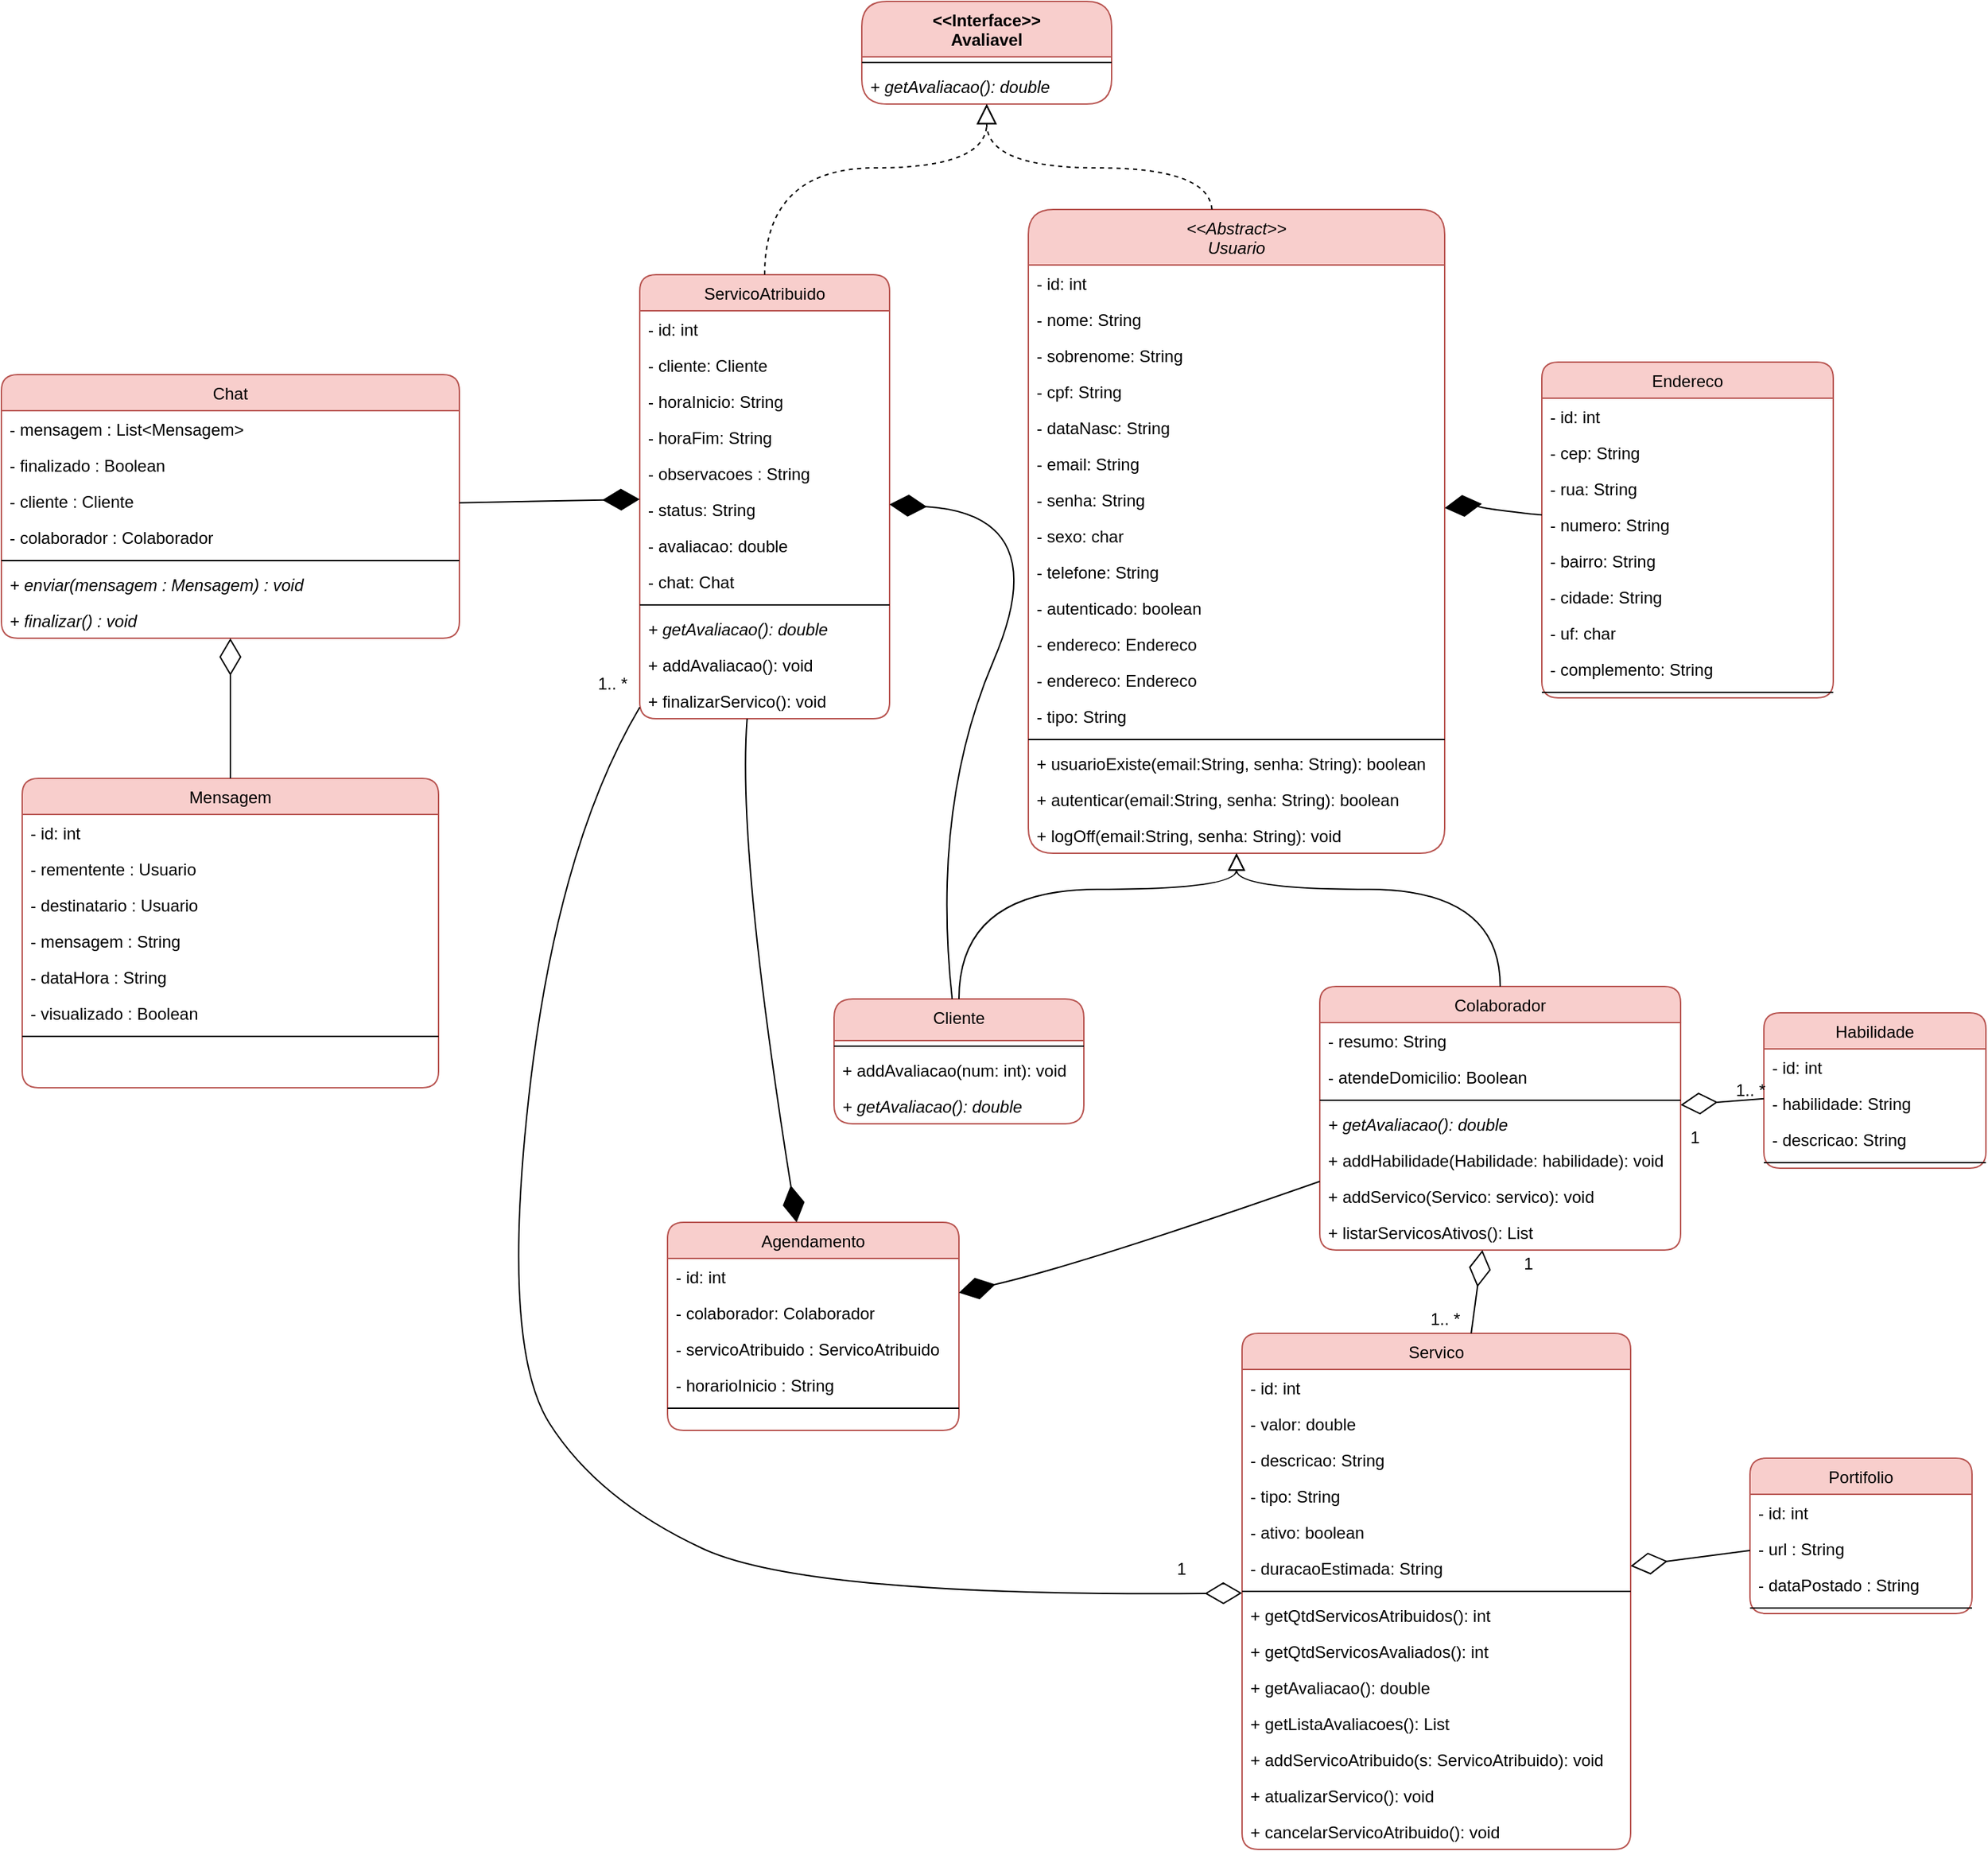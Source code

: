 <mxfile version="17.4.0" type="device" pages="2"><diagram id="JI1mDOvTWfh2lCzA_Sv2" name="Page-1"><mxGraphModel dx="2131" dy="1776" grid="1" gridSize="10" guides="1" tooltips="1" connect="1" arrows="1" fold="1" page="1" pageScale="1" pageWidth="827" pageHeight="1169" math="0" shadow="0"><root><mxCell id="0"/><mxCell id="1" parent="0"/><mxCell id="ORUJClFgXBnA_HbMN2Dj-2" value="&lt;&lt;Abstract&gt;&gt;&#10;Usuario" style="swimlane;fontStyle=2;align=center;verticalAlign=top;childLayout=stackLayout;horizontal=1;startSize=40;horizontalStack=0;resizeParent=1;resizeLast=0;collapsible=1;marginBottom=0;shadow=0;strokeWidth=1;rounded=1;fillColor=#f8cecc;strokeColor=#b85450;" parent="1" vertex="1"><mxGeometry x="140" y="-210" width="300" height="464" as="geometry"><mxRectangle x="230" y="140" width="160" height="26" as="alternateBounds"/></mxGeometry></mxCell><mxCell id="at3qiDSnlYmCYj1B6Uhe-5" value="- id: int" style="text;align=left;verticalAlign=top;spacingLeft=4;spacingRight=4;overflow=hidden;rotatable=0;points=[[0,0.5],[1,0.5]];portConstraint=eastwest;rounded=1;" parent="ORUJClFgXBnA_HbMN2Dj-2" vertex="1"><mxGeometry y="40" width="300" height="26" as="geometry"/></mxCell><mxCell id="ORUJClFgXBnA_HbMN2Dj-3" value="- nome: String" style="text;align=left;verticalAlign=top;spacingLeft=4;spacingRight=4;overflow=hidden;rotatable=0;points=[[0,0.5],[1,0.5]];portConstraint=eastwest;rounded=1;" parent="ORUJClFgXBnA_HbMN2Dj-2" vertex="1"><mxGeometry y="66" width="300" height="26" as="geometry"/></mxCell><mxCell id="ORUJClFgXBnA_HbMN2Dj-4" value="- sobrenome: String" style="text;align=left;verticalAlign=top;spacingLeft=4;spacingRight=4;overflow=hidden;rotatable=0;points=[[0,0.5],[1,0.5]];portConstraint=eastwest;shadow=0;html=0;rounded=1;" parent="ORUJClFgXBnA_HbMN2Dj-2" vertex="1"><mxGeometry y="92" width="300" height="26" as="geometry"/></mxCell><mxCell id="ORUJClFgXBnA_HbMN2Dj-5" value="- cpf: String" style="text;align=left;verticalAlign=top;spacingLeft=4;spacingRight=4;overflow=hidden;rotatable=0;points=[[0,0.5],[1,0.5]];portConstraint=eastwest;shadow=0;html=0;rounded=1;" parent="ORUJClFgXBnA_HbMN2Dj-2" vertex="1"><mxGeometry y="118" width="300" height="26" as="geometry"/></mxCell><mxCell id="ORUJClFgXBnA_HbMN2Dj-6" value="- dataNasc: String" style="text;align=left;verticalAlign=top;spacingLeft=4;spacingRight=4;overflow=hidden;rotatable=0;points=[[0,0.5],[1,0.5]];portConstraint=eastwest;shadow=0;html=0;rounded=1;" parent="ORUJClFgXBnA_HbMN2Dj-2" vertex="1"><mxGeometry y="144" width="300" height="26" as="geometry"/></mxCell><mxCell id="ORUJClFgXBnA_HbMN2Dj-7" value="- email: String" style="text;align=left;verticalAlign=top;spacingLeft=4;spacingRight=4;overflow=hidden;rotatable=0;points=[[0,0.5],[1,0.5]];portConstraint=eastwest;shadow=0;html=0;rounded=1;" parent="ORUJClFgXBnA_HbMN2Dj-2" vertex="1"><mxGeometry y="170" width="300" height="26" as="geometry"/></mxCell><mxCell id="ORUJClFgXBnA_HbMN2Dj-8" value="- senha: String" style="text;align=left;verticalAlign=top;spacingLeft=4;spacingRight=4;overflow=hidden;rotatable=0;points=[[0,0.5],[1,0.5]];portConstraint=eastwest;shadow=0;html=0;rounded=1;" parent="ORUJClFgXBnA_HbMN2Dj-2" vertex="1"><mxGeometry y="196" width="300" height="26" as="geometry"/></mxCell><mxCell id="ORUJClFgXBnA_HbMN2Dj-9" value="- sexo: char" style="text;align=left;verticalAlign=top;spacingLeft=4;spacingRight=4;overflow=hidden;rotatable=0;points=[[0,0.5],[1,0.5]];portConstraint=eastwest;shadow=0;html=0;rounded=1;" parent="ORUJClFgXBnA_HbMN2Dj-2" vertex="1"><mxGeometry y="222" width="300" height="26" as="geometry"/></mxCell><mxCell id="ORUJClFgXBnA_HbMN2Dj-10" value="- telefone: String" style="text;align=left;verticalAlign=top;spacingLeft=4;spacingRight=4;overflow=hidden;rotatable=0;points=[[0,0.5],[1,0.5]];portConstraint=eastwest;shadow=0;html=0;rounded=1;" parent="ORUJClFgXBnA_HbMN2Dj-2" vertex="1"><mxGeometry y="248" width="300" height="26" as="geometry"/></mxCell><mxCell id="ORUJClFgXBnA_HbMN2Dj-11" value="- autenticado: boolean" style="text;align=left;verticalAlign=top;spacingLeft=4;spacingRight=4;overflow=hidden;rotatable=0;points=[[0,0.5],[1,0.5]];portConstraint=eastwest;shadow=0;html=0;rounded=1;" parent="ORUJClFgXBnA_HbMN2Dj-2" vertex="1"><mxGeometry y="274" width="300" height="26" as="geometry"/></mxCell><mxCell id="at3qiDSnlYmCYj1B6Uhe-2" value="- endereco: Endereco" style="text;align=left;verticalAlign=top;spacingLeft=4;spacingRight=4;overflow=hidden;rotatable=0;points=[[0,0.5],[1,0.5]];portConstraint=eastwest;shadow=0;html=0;rounded=1;" parent="ORUJClFgXBnA_HbMN2Dj-2" vertex="1"><mxGeometry y="300" width="300" height="26" as="geometry"/></mxCell><mxCell id="at3qiDSnlYmCYj1B6Uhe-3" value="- endereco: Endereco" style="text;align=left;verticalAlign=top;spacingLeft=4;spacingRight=4;overflow=hidden;rotatable=0;points=[[0,0.5],[1,0.5]];portConstraint=eastwest;shadow=0;html=0;rounded=1;" parent="ORUJClFgXBnA_HbMN2Dj-2" vertex="1"><mxGeometry y="326" width="300" height="26" as="geometry"/></mxCell><mxCell id="ORUJClFgXBnA_HbMN2Dj-12" value="- tipo: String" style="text;align=left;verticalAlign=top;spacingLeft=4;spacingRight=4;overflow=hidden;rotatable=0;points=[[0,0.5],[1,0.5]];portConstraint=eastwest;shadow=0;html=0;rounded=1;" parent="ORUJClFgXBnA_HbMN2Dj-2" vertex="1"><mxGeometry y="352" width="300" height="26" as="geometry"/></mxCell><mxCell id="ORUJClFgXBnA_HbMN2Dj-13" value="" style="line;html=1;strokeWidth=1;align=left;verticalAlign=middle;spacingTop=-1;spacingLeft=3;spacingRight=3;rotatable=0;labelPosition=right;points=[];portConstraint=eastwest;rounded=1;" parent="ORUJClFgXBnA_HbMN2Dj-2" vertex="1"><mxGeometry y="378" width="300" height="8" as="geometry"/></mxCell><mxCell id="ORUJClFgXBnA_HbMN2Dj-14" value="+ usuarioExiste(email:String, senha: String): boolean" style="text;align=left;verticalAlign=top;spacingLeft=4;spacingRight=4;overflow=hidden;rotatable=0;points=[[0,0.5],[1,0.5]];portConstraint=eastwest;shadow=0;html=0;fontStyle=0;rounded=1;" parent="ORUJClFgXBnA_HbMN2Dj-2" vertex="1"><mxGeometry y="386" width="300" height="26" as="geometry"/></mxCell><mxCell id="ORUJClFgXBnA_HbMN2Dj-15" value="+ autenticar(email:String, senha: String): boolean" style="text;align=left;verticalAlign=top;spacingLeft=4;spacingRight=4;overflow=hidden;rotatable=0;points=[[0,0.5],[1,0.5]];portConstraint=eastwest;shadow=0;html=0;fontStyle=0;rounded=1;" parent="ORUJClFgXBnA_HbMN2Dj-2" vertex="1"><mxGeometry y="412" width="300" height="26" as="geometry"/></mxCell><mxCell id="ORUJClFgXBnA_HbMN2Dj-16" value="+ logOff(email:String, senha: String): void" style="text;align=left;verticalAlign=top;spacingLeft=4;spacingRight=4;overflow=hidden;rotatable=0;points=[[0,0.5],[1,0.5]];portConstraint=eastwest;shadow=0;html=0;fontStyle=0;rounded=1;" parent="ORUJClFgXBnA_HbMN2Dj-2" vertex="1"><mxGeometry y="438" width="300" height="26" as="geometry"/></mxCell><mxCell id="ORUJClFgXBnA_HbMN2Dj-17" value="Cliente" style="swimlane;fontStyle=0;align=center;verticalAlign=top;childLayout=stackLayout;horizontal=1;startSize=30;horizontalStack=0;resizeParent=1;resizeLast=0;collapsible=1;marginBottom=0;shadow=0;strokeWidth=1;rounded=1;fillColor=#f8cecc;strokeColor=#b85450;" parent="1" vertex="1"><mxGeometry y="359" width="180" height="90" as="geometry"><mxRectangle x="130" y="380" width="160" height="26" as="alternateBounds"/></mxGeometry></mxCell><mxCell id="ORUJClFgXBnA_HbMN2Dj-18" value="" style="line;html=1;strokeWidth=1;align=left;verticalAlign=middle;spacingTop=-1;spacingLeft=3;spacingRight=3;rotatable=0;labelPosition=right;points=[];portConstraint=eastwest;rounded=1;" parent="ORUJClFgXBnA_HbMN2Dj-17" vertex="1"><mxGeometry y="30" width="180" height="8" as="geometry"/></mxCell><mxCell id="ORUJClFgXBnA_HbMN2Dj-19" value="+ addAvaliacao(num: int): void" style="text;strokeColor=none;fillColor=none;align=left;verticalAlign=top;spacingLeft=4;spacingRight=4;overflow=hidden;rotatable=0;points=[[0,0.5],[1,0.5]];portConstraint=eastwest;fontStyle=0;rounded=1;" parent="ORUJClFgXBnA_HbMN2Dj-17" vertex="1"><mxGeometry y="38" width="180" height="26" as="geometry"/></mxCell><mxCell id="ORUJClFgXBnA_HbMN2Dj-20" value="+ getAvaliacao(): double" style="text;align=left;verticalAlign=top;spacingLeft=4;spacingRight=4;overflow=hidden;rotatable=0;points=[[0,0.5],[1,0.5]];portConstraint=eastwest;shadow=0;html=0;fontStyle=2;rounded=1;" parent="ORUJClFgXBnA_HbMN2Dj-17" vertex="1"><mxGeometry y="64" width="180" height="26" as="geometry"/></mxCell><mxCell id="ORUJClFgXBnA_HbMN2Dj-21" value="" style="endArrow=block;endSize=10;endFill=0;shadow=0;strokeWidth=1;edgeStyle=elbowEdgeStyle;elbow=vertical;entryX=0.5;entryY=1;entryDx=0;entryDy=0;curved=1;startArrow=none;" parent="1" source="ORUJClFgXBnA_HbMN2Dj-17" target="ORUJClFgXBnA_HbMN2Dj-2" edge="1"><mxGeometry width="160" relative="1" as="geometry"><mxPoint x="60" y="220" as="sourcePoint"/><mxPoint x="200" y="203" as="targetPoint"/><Array as="points"><mxPoint x="280" y="280"/><mxPoint x="390" y="320"/><mxPoint x="380" y="300"/></Array></mxGeometry></mxCell><mxCell id="ORUJClFgXBnA_HbMN2Dj-22" value="Colaborador" style="swimlane;fontStyle=0;align=center;verticalAlign=top;childLayout=stackLayout;horizontal=1;startSize=26;horizontalStack=0;resizeParent=1;resizeLast=0;collapsible=1;marginBottom=0;shadow=0;strokeWidth=1;rounded=1;fillColor=#f8cecc;strokeColor=#b85450;" parent="1" vertex="1"><mxGeometry x="350" y="350" width="260" height="190" as="geometry"><mxRectangle x="340" y="380" width="170" height="26" as="alternateBounds"/></mxGeometry></mxCell><mxCell id="ORUJClFgXBnA_HbMN2Dj-23" value="- resumo: String" style="text;align=left;verticalAlign=top;spacingLeft=4;spacingRight=4;overflow=hidden;rotatable=0;points=[[0,0.5],[1,0.5]];portConstraint=eastwest;rounded=1;" parent="ORUJClFgXBnA_HbMN2Dj-22" vertex="1"><mxGeometry y="26" width="260" height="26" as="geometry"/></mxCell><mxCell id="at3qiDSnlYmCYj1B6Uhe-1" value="- atendeDomicilio: Boolean" style="text;align=left;verticalAlign=top;spacingLeft=4;spacingRight=4;overflow=hidden;rotatable=0;points=[[0,0.5],[1,0.5]];portConstraint=eastwest;rounded=1;" parent="ORUJClFgXBnA_HbMN2Dj-22" vertex="1"><mxGeometry y="52" width="260" height="26" as="geometry"/></mxCell><mxCell id="ORUJClFgXBnA_HbMN2Dj-24" value="" style="line;html=1;strokeWidth=1;align=left;verticalAlign=middle;spacingTop=-1;spacingLeft=3;spacingRight=3;rotatable=0;labelPosition=right;points=[];portConstraint=eastwest;rounded=1;" parent="ORUJClFgXBnA_HbMN2Dj-22" vertex="1"><mxGeometry y="78" width="260" height="8" as="geometry"/></mxCell><mxCell id="ORUJClFgXBnA_HbMN2Dj-25" value="+ getAvaliacao(): double" style="text;strokeColor=none;fillColor=none;align=left;verticalAlign=top;spacingLeft=4;spacingRight=4;overflow=hidden;rotatable=0;points=[[0,0.5],[1,0.5]];portConstraint=eastwest;fontStyle=2;rounded=1;" parent="ORUJClFgXBnA_HbMN2Dj-22" vertex="1"><mxGeometry y="86" width="260" height="26" as="geometry"/></mxCell><mxCell id="ORUJClFgXBnA_HbMN2Dj-26" value="+ addHabilidade(Habilidade: habilidade): void" style="text;align=left;verticalAlign=top;spacingLeft=4;spacingRight=4;overflow=hidden;rotatable=0;points=[[0,0.5],[1,0.5]];portConstraint=eastwest;rounded=1;" parent="ORUJClFgXBnA_HbMN2Dj-22" vertex="1"><mxGeometry y="112" width="260" height="26" as="geometry"/></mxCell><mxCell id="ORUJClFgXBnA_HbMN2Dj-27" value="+ addServico(Servico: servico): void" style="text;align=left;verticalAlign=top;spacingLeft=4;spacingRight=4;overflow=hidden;rotatable=0;points=[[0,0.5],[1,0.5]];portConstraint=eastwest;rounded=1;" parent="ORUJClFgXBnA_HbMN2Dj-22" vertex="1"><mxGeometry y="138" width="260" height="26" as="geometry"/></mxCell><mxCell id="ORUJClFgXBnA_HbMN2Dj-28" value="+ listarServicosAtivos(): List" style="text;align=left;verticalAlign=top;spacingLeft=4;spacingRight=4;overflow=hidden;rotatable=0;points=[[0,0.5],[1,0.5]];portConstraint=eastwest;fontStyle=0;rounded=1;" parent="ORUJClFgXBnA_HbMN2Dj-22" vertex="1"><mxGeometry y="164" width="260" height="26" as="geometry"/></mxCell><mxCell id="ORUJClFgXBnA_HbMN2Dj-29" value="" style="endArrow=block;endSize=10;endFill=0;shadow=0;strokeWidth=1;edgeStyle=elbowEdgeStyle;elbow=vertical;entryX=0.5;entryY=1;entryDx=0;entryDy=0;curved=1;" parent="1" source="ORUJClFgXBnA_HbMN2Dj-22" target="ORUJClFgXBnA_HbMN2Dj-2" edge="1"><mxGeometry width="160" relative="1" as="geometry"><mxPoint x="210" y="373" as="sourcePoint"/><mxPoint x="310" y="271" as="targetPoint"/><Array as="points"><mxPoint x="280" y="280"/><mxPoint x="400" y="320"/><mxPoint x="470" y="300"/></Array></mxGeometry></mxCell><mxCell id="ORUJClFgXBnA_HbMN2Dj-30" value="Endereco" style="swimlane;fontStyle=0;align=center;verticalAlign=top;childLayout=stackLayout;horizontal=1;startSize=26;horizontalStack=0;resizeParent=1;resizeLast=0;collapsible=1;marginBottom=0;shadow=0;strokeWidth=1;rounded=1;fillColor=#f8cecc;strokeColor=#b85450;" parent="1" vertex="1"><mxGeometry x="510" y="-100" width="210" height="242" as="geometry"><mxRectangle x="550" y="140" width="160" height="26" as="alternateBounds"/></mxGeometry></mxCell><mxCell id="at3qiDSnlYmCYj1B6Uhe-7" value="- id: int" style="text;align=left;verticalAlign=top;spacingLeft=4;spacingRight=4;overflow=hidden;rotatable=0;points=[[0,0.5],[1,0.5]];portConstraint=eastwest;rounded=1;" parent="ORUJClFgXBnA_HbMN2Dj-30" vertex="1"><mxGeometry y="26" width="210" height="26" as="geometry"/></mxCell><mxCell id="ORUJClFgXBnA_HbMN2Dj-31" value="- cep: String" style="text;align=left;verticalAlign=top;spacingLeft=4;spacingRight=4;overflow=hidden;rotatable=0;points=[[0,0.5],[1,0.5]];portConstraint=eastwest;rounded=1;" parent="ORUJClFgXBnA_HbMN2Dj-30" vertex="1"><mxGeometry y="52" width="210" height="26" as="geometry"/></mxCell><mxCell id="ORUJClFgXBnA_HbMN2Dj-32" value="- rua: String" style="text;align=left;verticalAlign=top;spacingLeft=4;spacingRight=4;overflow=hidden;rotatable=0;points=[[0,0.5],[1,0.5]];portConstraint=eastwest;shadow=0;html=0;rounded=1;" parent="ORUJClFgXBnA_HbMN2Dj-30" vertex="1"><mxGeometry y="78" width="210" height="26" as="geometry"/></mxCell><mxCell id="ORUJClFgXBnA_HbMN2Dj-33" value="- numero: String" style="text;align=left;verticalAlign=top;spacingLeft=4;spacingRight=4;overflow=hidden;rotatable=0;points=[[0,0.5],[1,0.5]];portConstraint=eastwest;shadow=0;html=0;rounded=1;" parent="ORUJClFgXBnA_HbMN2Dj-30" vertex="1"><mxGeometry y="104" width="210" height="26" as="geometry"/></mxCell><mxCell id="ORUJClFgXBnA_HbMN2Dj-34" value="- bairro: String" style="text;align=left;verticalAlign=top;spacingLeft=4;spacingRight=4;overflow=hidden;rotatable=0;points=[[0,0.5],[1,0.5]];portConstraint=eastwest;shadow=0;html=0;rounded=1;" parent="ORUJClFgXBnA_HbMN2Dj-30" vertex="1"><mxGeometry y="130" width="210" height="26" as="geometry"/></mxCell><mxCell id="ORUJClFgXBnA_HbMN2Dj-35" value="- cidade: String" style="text;align=left;verticalAlign=top;spacingLeft=4;spacingRight=4;overflow=hidden;rotatable=0;points=[[0,0.5],[1,0.5]];portConstraint=eastwest;shadow=0;html=0;rounded=1;" parent="ORUJClFgXBnA_HbMN2Dj-30" vertex="1"><mxGeometry y="156" width="210" height="26" as="geometry"/></mxCell><mxCell id="ORUJClFgXBnA_HbMN2Dj-36" value="- uf: char" style="text;align=left;verticalAlign=top;spacingLeft=4;spacingRight=4;overflow=hidden;rotatable=0;points=[[0,0.5],[1,0.5]];portConstraint=eastwest;shadow=0;html=0;rounded=1;" parent="ORUJClFgXBnA_HbMN2Dj-30" vertex="1"><mxGeometry y="182" width="210" height="26" as="geometry"/></mxCell><mxCell id="ORUJClFgXBnA_HbMN2Dj-37" value="- complemento: String" style="text;align=left;verticalAlign=top;spacingLeft=4;spacingRight=4;overflow=hidden;rotatable=0;points=[[0,0.5],[1,0.5]];portConstraint=eastwest;shadow=0;html=0;rounded=1;" parent="ORUJClFgXBnA_HbMN2Dj-30" vertex="1"><mxGeometry y="208" width="210" height="26" as="geometry"/></mxCell><mxCell id="ORUJClFgXBnA_HbMN2Dj-38" value="" style="line;html=1;strokeWidth=1;align=left;verticalAlign=middle;spacingTop=-1;spacingLeft=3;spacingRight=3;rotatable=0;labelPosition=right;points=[];portConstraint=eastwest;rounded=1;" parent="ORUJClFgXBnA_HbMN2Dj-30" vertex="1"><mxGeometry y="234" width="210" height="8" as="geometry"/></mxCell><mxCell id="ORUJClFgXBnA_HbMN2Dj-39" value="Habilidade&#10;" style="swimlane;fontStyle=0;align=center;verticalAlign=top;childLayout=stackLayout;horizontal=1;startSize=26;horizontalStack=0;resizeParent=1;resizeLast=0;collapsible=1;marginBottom=0;shadow=0;strokeWidth=1;rounded=1;fillColor=#f8cecc;strokeColor=#b85450;" parent="1" vertex="1"><mxGeometry x="670" y="369" width="160" height="112" as="geometry"><mxRectangle x="340" y="380" width="170" height="26" as="alternateBounds"/></mxGeometry></mxCell><mxCell id="at3qiDSnlYmCYj1B6Uhe-10" value="- id: int" style="text;align=left;verticalAlign=top;spacingLeft=4;spacingRight=4;overflow=hidden;rotatable=0;points=[[0,0.5],[1,0.5]];portConstraint=eastwest;rounded=1;" parent="ORUJClFgXBnA_HbMN2Dj-39" vertex="1"><mxGeometry y="26" width="160" height="26" as="geometry"/></mxCell><mxCell id="ORUJClFgXBnA_HbMN2Dj-40" value="- habilidade: String" style="text;align=left;verticalAlign=top;spacingLeft=4;spacingRight=4;overflow=hidden;rotatable=0;points=[[0,0.5],[1,0.5]];portConstraint=eastwest;rounded=1;" parent="ORUJClFgXBnA_HbMN2Dj-39" vertex="1"><mxGeometry y="52" width="160" height="26" as="geometry"/></mxCell><mxCell id="ORUJClFgXBnA_HbMN2Dj-41" value="- descricao: String" style="text;align=left;verticalAlign=top;spacingLeft=4;spacingRight=4;overflow=hidden;rotatable=0;points=[[0,0.5],[1,0.5]];portConstraint=eastwest;rounded=1;" parent="ORUJClFgXBnA_HbMN2Dj-39" vertex="1"><mxGeometry y="78" width="160" height="26" as="geometry"/></mxCell><mxCell id="ORUJClFgXBnA_HbMN2Dj-42" value="" style="line;html=1;strokeWidth=1;align=left;verticalAlign=middle;spacingTop=-1;spacingLeft=3;spacingRight=3;rotatable=0;labelPosition=right;points=[];portConstraint=eastwest;rounded=1;" parent="ORUJClFgXBnA_HbMN2Dj-39" vertex="1"><mxGeometry y="104" width="160" height="8" as="geometry"/></mxCell><mxCell id="ORUJClFgXBnA_HbMN2Dj-43" value="" style="endArrow=diamondThin;endFill=0;endSize=24;html=1;curved=1;" parent="1" source="ORUJClFgXBnA_HbMN2Dj-39" target="ORUJClFgXBnA_HbMN2Dj-22" edge="1"><mxGeometry width="160" relative="1" as="geometry"><mxPoint x="340" y="360" as="sourcePoint"/><mxPoint x="500" y="360" as="targetPoint"/></mxGeometry></mxCell><mxCell id="ORUJClFgXBnA_HbMN2Dj-44" value="" style="endArrow=diamondThin;endFill=1;endSize=24;html=1;curved=1;" parent="1" source="ORUJClFgXBnA_HbMN2Dj-30" target="ORUJClFgXBnA_HbMN2Dj-2" edge="1"><mxGeometry width="160" relative="1" as="geometry"><mxPoint x="510" y="100" as="sourcePoint"/><mxPoint x="670" y="100" as="targetPoint"/><Array as="points"><mxPoint x="450" y="4"/></Array></mxGeometry></mxCell><mxCell id="ORUJClFgXBnA_HbMN2Dj-45" value="Servico" style="swimlane;fontStyle=0;align=center;verticalAlign=top;childLayout=stackLayout;horizontal=1;startSize=26;horizontalStack=0;resizeParent=1;resizeLast=0;collapsible=1;marginBottom=0;shadow=0;strokeWidth=1;rounded=1;fillColor=#f8cecc;strokeColor=#b85450;" parent="1" vertex="1"><mxGeometry x="294" y="600" width="280" height="372" as="geometry"><mxRectangle x="340" y="380" width="170" height="26" as="alternateBounds"/></mxGeometry></mxCell><mxCell id="at3qiDSnlYmCYj1B6Uhe-9" value="- id: int" style="text;align=left;verticalAlign=top;spacingLeft=4;spacingRight=4;overflow=hidden;rotatable=0;points=[[0,0.5],[1,0.5]];portConstraint=eastwest;rounded=1;" parent="ORUJClFgXBnA_HbMN2Dj-45" vertex="1"><mxGeometry y="26" width="280" height="26" as="geometry"/></mxCell><mxCell id="ORUJClFgXBnA_HbMN2Dj-46" value="- valor: double" style="text;align=left;verticalAlign=top;spacingLeft=4;spacingRight=4;overflow=hidden;rotatable=0;points=[[0,0.5],[1,0.5]];portConstraint=eastwest;rounded=1;" parent="ORUJClFgXBnA_HbMN2Dj-45" vertex="1"><mxGeometry y="52" width="280" height="26" as="geometry"/></mxCell><mxCell id="ORUJClFgXBnA_HbMN2Dj-47" value="- descricao: String" style="text;align=left;verticalAlign=top;spacingLeft=4;spacingRight=4;overflow=hidden;rotatable=0;points=[[0,0.5],[1,0.5]];portConstraint=eastwest;rounded=1;" parent="ORUJClFgXBnA_HbMN2Dj-45" vertex="1"><mxGeometry y="78" width="280" height="26" as="geometry"/></mxCell><mxCell id="ORUJClFgXBnA_HbMN2Dj-48" value="- tipo: String" style="text;align=left;verticalAlign=top;spacingLeft=4;spacingRight=4;overflow=hidden;rotatable=0;points=[[0,0.5],[1,0.5]];portConstraint=eastwest;rounded=1;" parent="ORUJClFgXBnA_HbMN2Dj-45" vertex="1"><mxGeometry y="104" width="280" height="26" as="geometry"/></mxCell><mxCell id="ORUJClFgXBnA_HbMN2Dj-49" value="- ativo: boolean" style="text;align=left;verticalAlign=top;spacingLeft=4;spacingRight=4;overflow=hidden;rotatable=0;points=[[0,0.5],[1,0.5]];portConstraint=eastwest;rounded=1;" parent="ORUJClFgXBnA_HbMN2Dj-45" vertex="1"><mxGeometry y="130" width="280" height="26" as="geometry"/></mxCell><mxCell id="at3qiDSnlYmCYj1B6Uhe-83" value="- duracaoEstimada: String" style="text;align=left;verticalAlign=top;spacingLeft=4;spacingRight=4;overflow=hidden;rotatable=0;points=[[0,0.5],[1,0.5]];portConstraint=eastwest;rounded=1;" parent="ORUJClFgXBnA_HbMN2Dj-45" vertex="1"><mxGeometry y="156" width="280" height="26" as="geometry"/></mxCell><mxCell id="ORUJClFgXBnA_HbMN2Dj-50" value="" style="line;html=1;strokeWidth=1;align=left;verticalAlign=middle;spacingTop=-1;spacingLeft=3;spacingRight=3;rotatable=0;labelPosition=right;points=[];portConstraint=eastwest;rounded=1;" parent="ORUJClFgXBnA_HbMN2Dj-45" vertex="1"><mxGeometry y="182" width="280" height="8" as="geometry"/></mxCell><mxCell id="ORUJClFgXBnA_HbMN2Dj-51" value="+ getQtdServicosAtribuidos(): int" style="text;align=left;verticalAlign=top;spacingLeft=4;spacingRight=4;overflow=hidden;rotatable=0;points=[[0,0.5],[1,0.5]];portConstraint=eastwest;fontStyle=0;rounded=1;" parent="ORUJClFgXBnA_HbMN2Dj-45" vertex="1"><mxGeometry y="190" width="280" height="26" as="geometry"/></mxCell><mxCell id="ORUJClFgXBnA_HbMN2Dj-52" value="+ getQtdServicosAvaliados(): int" style="text;align=left;verticalAlign=top;spacingLeft=4;spacingRight=4;overflow=hidden;rotatable=0;points=[[0,0.5],[1,0.5]];portConstraint=eastwest;fontStyle=0;rounded=1;" parent="ORUJClFgXBnA_HbMN2Dj-45" vertex="1"><mxGeometry y="216" width="280" height="26" as="geometry"/></mxCell><mxCell id="ORUJClFgXBnA_HbMN2Dj-53" value="+ getAvaliacao(): double" style="text;strokeColor=none;fillColor=none;align=left;verticalAlign=top;spacingLeft=4;spacingRight=4;overflow=hidden;rotatable=0;points=[[0,0.5],[1,0.5]];portConstraint=eastwest;fontStyle=0;rounded=1;" parent="ORUJClFgXBnA_HbMN2Dj-45" vertex="1"><mxGeometry y="242" width="280" height="26" as="geometry"/></mxCell><mxCell id="ORUJClFgXBnA_HbMN2Dj-54" value="+ getListaAvaliacoes(): List" style="text;strokeColor=none;fillColor=none;align=left;verticalAlign=top;spacingLeft=4;spacingRight=4;overflow=hidden;rotatable=0;points=[[0,0.5],[1,0.5]];portConstraint=eastwest;fontStyle=0;rounded=1;" parent="ORUJClFgXBnA_HbMN2Dj-45" vertex="1"><mxGeometry y="268" width="280" height="26" as="geometry"/></mxCell><mxCell id="ORUJClFgXBnA_HbMN2Dj-55" value="+ addServicoAtribuido(s: ServicoAtribuido): void" style="text;align=left;verticalAlign=top;spacingLeft=4;spacingRight=4;overflow=hidden;rotatable=0;points=[[0,0.5],[1,0.5]];portConstraint=eastwest;fontStyle=0;rounded=1;" parent="ORUJClFgXBnA_HbMN2Dj-45" vertex="1"><mxGeometry y="294" width="280" height="26" as="geometry"/></mxCell><mxCell id="ORUJClFgXBnA_HbMN2Dj-56" value="+ atualizarServico(): void" style="text;align=left;verticalAlign=top;spacingLeft=4;spacingRight=4;overflow=hidden;rotatable=0;points=[[0,0.5],[1,0.5]];portConstraint=eastwest;fontStyle=0;rounded=1;" parent="ORUJClFgXBnA_HbMN2Dj-45" vertex="1"><mxGeometry y="320" width="280" height="26" as="geometry"/></mxCell><mxCell id="ORUJClFgXBnA_HbMN2Dj-57" value="+ cancelarServicoAtribuido(): void" style="text;align=left;verticalAlign=top;spacingLeft=4;spacingRight=4;overflow=hidden;rotatable=0;points=[[0,0.5],[1,0.5]];portConstraint=eastwest;fontStyle=0;rounded=1;" parent="ORUJClFgXBnA_HbMN2Dj-45" vertex="1"><mxGeometry y="346" width="280" height="26" as="geometry"/></mxCell><mxCell id="ORUJClFgXBnA_HbMN2Dj-58" value="" style="endArrow=diamondThin;endFill=0;endSize=24;html=1;curved=1;" parent="1" source="ORUJClFgXBnA_HbMN2Dj-45" target="ORUJClFgXBnA_HbMN2Dj-22" edge="1"><mxGeometry width="160" relative="1" as="geometry"><mxPoint x="400" y="490" as="sourcePoint"/><mxPoint x="420" y="456" as="targetPoint"/><Array as="points"/></mxGeometry></mxCell><mxCell id="ORUJClFgXBnA_HbMN2Dj-59" value="1.. *" style="text;html=1;align=center;verticalAlign=middle;resizable=0;points=[];autosize=1;strokeColor=none;fillColor=none;rounded=1;" parent="1" vertex="1"><mxGeometry x="420" y="580" width="40" height="20" as="geometry"/></mxCell><mxCell id="ORUJClFgXBnA_HbMN2Dj-60" value="1" style="text;html=1;align=center;verticalAlign=middle;resizable=0;points=[];autosize=1;strokeColor=none;fillColor=none;rounded=1;" parent="1" vertex="1"><mxGeometry x="490" y="540" width="20" height="20" as="geometry"/></mxCell><mxCell id="ORUJClFgXBnA_HbMN2Dj-61" value="1.. *" style="text;html=1;align=center;verticalAlign=middle;resizable=0;points=[];autosize=1;strokeColor=none;fillColor=none;rounded=1;" parent="1" vertex="1"><mxGeometry x="640" y="415" width="40" height="20" as="geometry"/></mxCell><mxCell id="ORUJClFgXBnA_HbMN2Dj-62" value="1" style="text;html=1;align=center;verticalAlign=middle;resizable=0;points=[];autosize=1;strokeColor=none;fillColor=none;rounded=1;" parent="1" vertex="1"><mxGeometry x="610" y="449" width="20" height="20" as="geometry"/></mxCell><mxCell id="ORUJClFgXBnA_HbMN2Dj-63" value="ServicoAtribuido" style="swimlane;fontStyle=0;align=center;verticalAlign=top;childLayout=stackLayout;horizontal=1;startSize=26;horizontalStack=0;resizeParent=1;resizeLast=0;collapsible=1;marginBottom=0;shadow=0;strokeWidth=1;rounded=1;fillColor=#f8cecc;strokeColor=#b85450;" parent="1" vertex="1"><mxGeometry x="-140" y="-163" width="180" height="320" as="geometry"><mxRectangle x="340" y="380" width="170" height="26" as="alternateBounds"/></mxGeometry></mxCell><mxCell id="at3qiDSnlYmCYj1B6Uhe-6" value="- id: int" style="text;align=left;verticalAlign=top;spacingLeft=4;spacingRight=4;overflow=hidden;rotatable=0;points=[[0,0.5],[1,0.5]];portConstraint=eastwest;rounded=1;" parent="ORUJClFgXBnA_HbMN2Dj-63" vertex="1"><mxGeometry y="26" width="180" height="26" as="geometry"/></mxCell><mxCell id="ORUJClFgXBnA_HbMN2Dj-64" value="- cliente: Cliente" style="text;align=left;verticalAlign=top;spacingLeft=4;spacingRight=4;overflow=hidden;rotatable=0;points=[[0,0.5],[1,0.5]];portConstraint=eastwest;rounded=1;" parent="ORUJClFgXBnA_HbMN2Dj-63" vertex="1"><mxGeometry y="52" width="180" height="26" as="geometry"/></mxCell><mxCell id="ORUJClFgXBnA_HbMN2Dj-65" value="- horaInicio: String" style="text;align=left;verticalAlign=top;spacingLeft=4;spacingRight=4;overflow=hidden;rotatable=0;points=[[0,0.5],[1,0.5]];portConstraint=eastwest;rounded=1;" parent="ORUJClFgXBnA_HbMN2Dj-63" vertex="1"><mxGeometry y="78" width="180" height="26" as="geometry"/></mxCell><mxCell id="ORUJClFgXBnA_HbMN2Dj-66" value="- horaFim: String" style="text;align=left;verticalAlign=top;spacingLeft=4;spacingRight=4;overflow=hidden;rotatable=0;points=[[0,0.5],[1,0.5]];portConstraint=eastwest;rounded=1;" parent="ORUJClFgXBnA_HbMN2Dj-63" vertex="1"><mxGeometry y="104" width="180" height="26" as="geometry"/></mxCell><mxCell id="at3qiDSnlYmCYj1B6Uhe-11" value="- observacoes : String" style="text;align=left;verticalAlign=top;spacingLeft=4;spacingRight=4;overflow=hidden;rotatable=0;points=[[0,0.5],[1,0.5]];portConstraint=eastwest;rounded=1;" parent="ORUJClFgXBnA_HbMN2Dj-63" vertex="1"><mxGeometry y="130" width="180" height="26" as="geometry"/></mxCell><mxCell id="ORUJClFgXBnA_HbMN2Dj-67" value="- status: String" style="text;align=left;verticalAlign=top;spacingLeft=4;spacingRight=4;overflow=hidden;rotatable=0;points=[[0,0.5],[1,0.5]];portConstraint=eastwest;rounded=1;" parent="ORUJClFgXBnA_HbMN2Dj-63" vertex="1"><mxGeometry y="156" width="180" height="26" as="geometry"/></mxCell><mxCell id="ORUJClFgXBnA_HbMN2Dj-68" value="- avaliacao: double" style="text;align=left;verticalAlign=top;spacingLeft=4;spacingRight=4;overflow=hidden;rotatable=0;points=[[0,0.5],[1,0.5]];portConstraint=eastwest;rounded=1;" parent="ORUJClFgXBnA_HbMN2Dj-63" vertex="1"><mxGeometry y="182" width="180" height="26" as="geometry"/></mxCell><mxCell id="at3qiDSnlYmCYj1B6Uhe-63" value="- chat: Chat" style="text;align=left;verticalAlign=top;spacingLeft=4;spacingRight=4;overflow=hidden;rotatable=0;points=[[0,0.5],[1,0.5]];portConstraint=eastwest;rounded=1;" parent="ORUJClFgXBnA_HbMN2Dj-63" vertex="1"><mxGeometry y="208" width="180" height="26" as="geometry"/></mxCell><mxCell id="ORUJClFgXBnA_HbMN2Dj-69" value="" style="line;html=1;strokeWidth=1;align=left;verticalAlign=middle;spacingTop=-1;spacingLeft=3;spacingRight=3;rotatable=0;labelPosition=right;points=[];portConstraint=eastwest;rounded=1;" parent="ORUJClFgXBnA_HbMN2Dj-63" vertex="1"><mxGeometry y="234" width="180" height="8" as="geometry"/></mxCell><mxCell id="ORUJClFgXBnA_HbMN2Dj-70" value="+ getAvaliacao(): double" style="text;strokeColor=none;fillColor=none;align=left;verticalAlign=top;spacingLeft=4;spacingRight=4;overflow=hidden;rotatable=0;points=[[0,0.5],[1,0.5]];portConstraint=eastwest;fontStyle=2;rounded=1;" parent="ORUJClFgXBnA_HbMN2Dj-63" vertex="1"><mxGeometry y="242" width="180" height="26" as="geometry"/></mxCell><mxCell id="ORUJClFgXBnA_HbMN2Dj-71" value="+ addAvaliacao(): void" style="text;align=left;verticalAlign=top;spacingLeft=4;spacingRight=4;overflow=hidden;rotatable=0;points=[[0,0.5],[1,0.5]];portConstraint=eastwest;fontStyle=0;rounded=1;" parent="ORUJClFgXBnA_HbMN2Dj-63" vertex="1"><mxGeometry y="268" width="180" height="26" as="geometry"/></mxCell><mxCell id="ORUJClFgXBnA_HbMN2Dj-72" value="+ finalizarServico(): void" style="text;align=left;verticalAlign=top;spacingLeft=4;spacingRight=4;overflow=hidden;rotatable=0;points=[[0,0.5],[1,0.5]];portConstraint=eastwest;fontStyle=0;rounded=1;" parent="ORUJClFgXBnA_HbMN2Dj-63" vertex="1"><mxGeometry y="294" width="180" height="26" as="geometry"/></mxCell><mxCell id="ORUJClFgXBnA_HbMN2Dj-73" value="" style="endArrow=diamondThin;endFill=0;endSize=24;html=1;curved=1;" parent="1" source="ORUJClFgXBnA_HbMN2Dj-63" target="ORUJClFgXBnA_HbMN2Dj-45" edge="1"><mxGeometry width="160" relative="1" as="geometry"><mxPoint x="430" y="590" as="sourcePoint"/><mxPoint x="590" y="590" as="targetPoint"/><Array as="points"><mxPoint x="-200" y="250"/><mxPoint x="-240" y="610"/><mxPoint x="-170" y="720"/><mxPoint x="-20" y="790"/></Array></mxGeometry></mxCell><mxCell id="ORUJClFgXBnA_HbMN2Dj-74" value="1" style="text;html=1;align=center;verticalAlign=middle;resizable=0;points=[];autosize=1;strokeColor=none;fillColor=none;rounded=1;" parent="1" vertex="1"><mxGeometry x="240" y="760" width="20" height="20" as="geometry"/></mxCell><mxCell id="ORUJClFgXBnA_HbMN2Dj-75" value="1.. *" style="text;html=1;align=center;verticalAlign=middle;resizable=0;points=[];autosize=1;strokeColor=none;fillColor=none;rounded=1;" parent="1" vertex="1"><mxGeometry x="-180" y="122" width="40" height="20" as="geometry"/></mxCell><mxCell id="ORUJClFgXBnA_HbMN2Dj-76" value="&lt;&lt;Interface&gt;&gt;&#10;Avaliavel" style="swimlane;fontStyle=1;align=center;verticalAlign=top;childLayout=stackLayout;horizontal=1;startSize=40;horizontalStack=0;resizeParent=1;resizeParentMax=0;resizeLast=0;collapsible=1;marginBottom=0;rounded=1;fillColor=#f8cecc;strokeColor=#b85450;" parent="1" vertex="1"><mxGeometry x="20" y="-360" width="180" height="74" as="geometry"/></mxCell><mxCell id="ORUJClFgXBnA_HbMN2Dj-77" value="" style="line;strokeWidth=1;fillColor=none;align=left;verticalAlign=middle;spacingTop=-1;spacingLeft=3;spacingRight=3;rotatable=0;labelPosition=right;points=[];portConstraint=eastwest;rounded=1;" parent="ORUJClFgXBnA_HbMN2Dj-76" vertex="1"><mxGeometry y="40" width="180" height="8" as="geometry"/></mxCell><mxCell id="ORUJClFgXBnA_HbMN2Dj-78" value="+ getAvaliacao(): double" style="text;strokeColor=none;fillColor=none;align=left;verticalAlign=top;spacingLeft=4;spacingRight=4;overflow=hidden;rotatable=0;points=[[0,0.5],[1,0.5]];portConstraint=eastwest;fontStyle=2;rounded=1;" parent="ORUJClFgXBnA_HbMN2Dj-76" vertex="1"><mxGeometry y="48" width="180" height="26" as="geometry"/></mxCell><mxCell id="ORUJClFgXBnA_HbMN2Dj-79" value="" style="endArrow=block;dashed=1;endFill=0;endSize=12;html=1;curved=1;" parent="1" source="ORUJClFgXBnA_HbMN2Dj-63" target="ORUJClFgXBnA_HbMN2Dj-76" edge="1"><mxGeometry width="160" relative="1" as="geometry"><mxPoint x="70" y="-260" as="sourcePoint"/><mxPoint x="230" y="-260" as="targetPoint"/><Array as="points"><mxPoint x="-50" y="-240"/><mxPoint x="110" y="-240"/></Array></mxGeometry></mxCell><mxCell id="ORUJClFgXBnA_HbMN2Dj-80" value="" style="endArrow=block;dashed=1;endFill=0;endSize=12;html=1;curved=1;" parent="1" source="ORUJClFgXBnA_HbMN2Dj-2" target="ORUJClFgXBnA_HbMN2Dj-76" edge="1"><mxGeometry width="160" relative="1" as="geometry"><mxPoint x="70" y="-280" as="sourcePoint"/><mxPoint x="230" y="-280" as="targetPoint"/><Array as="points"><mxPoint x="270" y="-240"/><mxPoint x="110" y="-240"/></Array></mxGeometry></mxCell><mxCell id="ORUJClFgXBnA_HbMN2Dj-81" value="" style="endArrow=diamondThin;endFill=1;endSize=24;html=1;rounded=1;curved=1;" parent="1" source="ORUJClFgXBnA_HbMN2Dj-17" target="ORUJClFgXBnA_HbMN2Dj-63" edge="1"><mxGeometry width="160" relative="1" as="geometry"><mxPoint x="30" y="270" as="sourcePoint"/><mxPoint x="190" y="270" as="targetPoint"/><Array as="points"><mxPoint x="70" y="220"/><mxPoint x="160" y="10"/></Array></mxGeometry></mxCell><mxCell id="at3qiDSnlYmCYj1B6Uhe-44" value="Mensagem" style="swimlane;fontStyle=0;align=center;verticalAlign=top;childLayout=stackLayout;horizontal=1;startSize=26;horizontalStack=0;resizeParent=1;resizeLast=0;collapsible=1;marginBottom=0;shadow=0;strokeWidth=1;rounded=1;fillColor=#f8cecc;strokeColor=#b85450;" parent="1" vertex="1"><mxGeometry x="-585" y="200" width="300" height="223" as="geometry"><mxRectangle x="340" y="380" width="170" height="26" as="alternateBounds"/></mxGeometry></mxCell><mxCell id="at3qiDSnlYmCYj1B6Uhe-45" value="- id: int" style="text;align=left;verticalAlign=top;spacingLeft=4;spacingRight=4;overflow=hidden;rotatable=0;points=[[0,0.5],[1,0.5]];portConstraint=eastwest;rounded=1;" parent="at3qiDSnlYmCYj1B6Uhe-44" vertex="1"><mxGeometry y="26" width="300" height="26" as="geometry"/></mxCell><mxCell id="at3qiDSnlYmCYj1B6Uhe-46" value="- rementente : Usuario" style="text;align=left;verticalAlign=top;spacingLeft=4;spacingRight=4;overflow=hidden;rotatable=0;points=[[0,0.5],[1,0.5]];portConstraint=eastwest;rounded=1;" parent="at3qiDSnlYmCYj1B6Uhe-44" vertex="1"><mxGeometry y="52" width="300" height="26" as="geometry"/></mxCell><mxCell id="at3qiDSnlYmCYj1B6Uhe-47" value="- destinatario : Usuario" style="text;align=left;verticalAlign=top;spacingLeft=4;spacingRight=4;overflow=hidden;rotatable=0;points=[[0,0.5],[1,0.5]];portConstraint=eastwest;rounded=1;" parent="at3qiDSnlYmCYj1B6Uhe-44" vertex="1"><mxGeometry y="78" width="300" height="26" as="geometry"/></mxCell><mxCell id="at3qiDSnlYmCYj1B6Uhe-48" value="- mensagem : String        " style="text;align=left;verticalAlign=top;spacingLeft=4;spacingRight=4;overflow=hidden;rotatable=0;points=[[0,0.5],[1,0.5]];portConstraint=eastwest;rounded=1;" parent="at3qiDSnlYmCYj1B6Uhe-44" vertex="1"><mxGeometry y="104" width="300" height="26" as="geometry"/></mxCell><mxCell id="at3qiDSnlYmCYj1B6Uhe-49" value="- dataHora : String" style="text;align=left;verticalAlign=top;spacingLeft=4;spacingRight=4;overflow=hidden;rotatable=0;points=[[0,0.5],[1,0.5]];portConstraint=eastwest;rounded=1;" parent="at3qiDSnlYmCYj1B6Uhe-44" vertex="1"><mxGeometry y="130" width="300" height="26" as="geometry"/></mxCell><mxCell id="at3qiDSnlYmCYj1B6Uhe-50" value="- visualizado : Boolean" style="text;align=left;verticalAlign=top;spacingLeft=4;spacingRight=4;overflow=hidden;rotatable=0;points=[[0,0.5],[1,0.5]];portConstraint=eastwest;rounded=1;" parent="at3qiDSnlYmCYj1B6Uhe-44" vertex="1"><mxGeometry y="156" width="300" height="26" as="geometry"/></mxCell><mxCell id="at3qiDSnlYmCYj1B6Uhe-51" value="" style="line;html=1;strokeWidth=1;align=left;verticalAlign=middle;spacingTop=-1;spacingLeft=3;spacingRight=3;rotatable=0;labelPosition=right;points=[];portConstraint=eastwest;rounded=1;" parent="at3qiDSnlYmCYj1B6Uhe-44" vertex="1"><mxGeometry y="182" width="300" height="8" as="geometry"/></mxCell><mxCell id="at3qiDSnlYmCYj1B6Uhe-52" value="Chat" style="swimlane;fontStyle=0;align=center;verticalAlign=top;childLayout=stackLayout;horizontal=1;startSize=26;horizontalStack=0;resizeParent=1;resizeLast=0;collapsible=1;marginBottom=0;shadow=0;strokeWidth=1;rounded=1;fillColor=#f8cecc;strokeColor=#b85450;" parent="1" vertex="1"><mxGeometry x="-600" y="-91" width="330" height="190" as="geometry"><mxRectangle x="340" y="380" width="170" height="26" as="alternateBounds"/></mxGeometry></mxCell><mxCell id="at3qiDSnlYmCYj1B6Uhe-53" value="- mensagem : List&lt;Mensagem&gt;" style="text;align=left;verticalAlign=top;spacingLeft=4;spacingRight=4;overflow=hidden;rotatable=0;points=[[0,0.5],[1,0.5]];portConstraint=eastwest;rounded=1;" parent="at3qiDSnlYmCYj1B6Uhe-52" vertex="1"><mxGeometry y="26" width="330" height="26" as="geometry"/></mxCell><mxCell id="at3qiDSnlYmCYj1B6Uhe-54" value="- finalizado : Boolean" style="text;align=left;verticalAlign=top;spacingLeft=4;spacingRight=4;overflow=hidden;rotatable=0;points=[[0,0.5],[1,0.5]];portConstraint=eastwest;rounded=1;" parent="at3qiDSnlYmCYj1B6Uhe-52" vertex="1"><mxGeometry y="52" width="330" height="26" as="geometry"/></mxCell><mxCell id="at3qiDSnlYmCYj1B6Uhe-55" value="- cliente : Cliente" style="text;align=left;verticalAlign=top;spacingLeft=4;spacingRight=4;overflow=hidden;rotatable=0;points=[[0,0.5],[1,0.5]];portConstraint=eastwest;rounded=1;" parent="at3qiDSnlYmCYj1B6Uhe-52" vertex="1"><mxGeometry y="78" width="330" height="26" as="geometry"/></mxCell><mxCell id="at3qiDSnlYmCYj1B6Uhe-56" value="- colaborador : Colaborador" style="text;align=left;verticalAlign=top;spacingLeft=4;spacingRight=4;overflow=hidden;rotatable=0;points=[[0,0.5],[1,0.5]];portConstraint=eastwest;rounded=1;" parent="at3qiDSnlYmCYj1B6Uhe-52" vertex="1"><mxGeometry y="104" width="330" height="26" as="geometry"/></mxCell><mxCell id="at3qiDSnlYmCYj1B6Uhe-57" value="" style="line;html=1;strokeWidth=1;align=left;verticalAlign=middle;spacingTop=-1;spacingLeft=3;spacingRight=3;rotatable=0;labelPosition=right;points=[];portConstraint=eastwest;rounded=1;" parent="at3qiDSnlYmCYj1B6Uhe-52" vertex="1"><mxGeometry y="130" width="330" height="8" as="geometry"/></mxCell><mxCell id="at3qiDSnlYmCYj1B6Uhe-58" value="+ enviar(mensagem : Mensagem) : void" style="text;strokeColor=none;fillColor=none;align=left;verticalAlign=top;spacingLeft=4;spacingRight=4;overflow=hidden;rotatable=0;points=[[0,0.5],[1,0.5]];portConstraint=eastwest;fontStyle=2;rounded=1;" parent="at3qiDSnlYmCYj1B6Uhe-52" vertex="1"><mxGeometry y="138" width="330" height="26" as="geometry"/></mxCell><mxCell id="at3qiDSnlYmCYj1B6Uhe-59" value="+ finalizar() : void" style="text;strokeColor=none;fillColor=none;align=left;verticalAlign=top;spacingLeft=4;spacingRight=4;overflow=hidden;rotatable=0;points=[[0,0.5],[1,0.5]];portConstraint=eastwest;fontStyle=2;rounded=1;" parent="at3qiDSnlYmCYj1B6Uhe-52" vertex="1"><mxGeometry y="164" width="330" height="26" as="geometry"/></mxCell><mxCell id="at3qiDSnlYmCYj1B6Uhe-61" value="" style="endArrow=diamondThin;endFill=0;endSize=24;html=1;curved=1;" parent="1" source="at3qiDSnlYmCYj1B6Uhe-44" target="at3qiDSnlYmCYj1B6Uhe-52" edge="1"><mxGeometry width="160" relative="1" as="geometry"><mxPoint x="-569.998" y="270" as="sourcePoint"/><mxPoint x="-561.583" y="210" as="targetPoint"/><Array as="points"/></mxGeometry></mxCell><mxCell id="at3qiDSnlYmCYj1B6Uhe-62" value="" style="endArrow=diamondThin;endFill=1;endSize=24;html=1;curved=1;" parent="1" source="at3qiDSnlYmCYj1B6Uhe-52" target="ORUJClFgXBnA_HbMN2Dj-63" edge="1"><mxGeometry width="160" relative="1" as="geometry"><mxPoint x="-180" y="7.092" as="sourcePoint"/><mxPoint x="-250" y="2.035" as="targetPoint"/><Array as="points"><mxPoint x="-240" y="0.91"/></Array></mxGeometry></mxCell><mxCell id="at3qiDSnlYmCYj1B6Uhe-64" value="Portifolio" style="swimlane;fontStyle=0;align=center;verticalAlign=top;childLayout=stackLayout;horizontal=1;startSize=26;horizontalStack=0;resizeParent=1;resizeLast=0;collapsible=1;marginBottom=0;shadow=0;strokeWidth=1;rounded=1;fillColor=#f8cecc;strokeColor=#b85450;" parent="1" vertex="1"><mxGeometry x="660" y="690" width="160" height="112" as="geometry"><mxRectangle x="340" y="380" width="170" height="26" as="alternateBounds"/></mxGeometry></mxCell><mxCell id="at3qiDSnlYmCYj1B6Uhe-65" value="- id: int" style="text;align=left;verticalAlign=top;spacingLeft=4;spacingRight=4;overflow=hidden;rotatable=0;points=[[0,0.5],[1,0.5]];portConstraint=eastwest;rounded=1;" parent="at3qiDSnlYmCYj1B6Uhe-64" vertex="1"><mxGeometry y="26" width="160" height="26" as="geometry"/></mxCell><mxCell id="at3qiDSnlYmCYj1B6Uhe-66" value="- url : String" style="text;align=left;verticalAlign=top;spacingLeft=4;spacingRight=4;overflow=hidden;rotatable=0;points=[[0,0.5],[1,0.5]];portConstraint=eastwest;rounded=1;" parent="at3qiDSnlYmCYj1B6Uhe-64" vertex="1"><mxGeometry y="52" width="160" height="26" as="geometry"/></mxCell><mxCell id="at3qiDSnlYmCYj1B6Uhe-67" value="- dataPostado : String" style="text;align=left;verticalAlign=top;spacingLeft=4;spacingRight=4;overflow=hidden;rotatable=0;points=[[0,0.5],[1,0.5]];portConstraint=eastwest;rounded=1;" parent="at3qiDSnlYmCYj1B6Uhe-64" vertex="1"><mxGeometry y="78" width="160" height="26" as="geometry"/></mxCell><mxCell id="at3qiDSnlYmCYj1B6Uhe-68" value="" style="line;html=1;strokeWidth=1;align=left;verticalAlign=middle;spacingTop=-1;spacingLeft=3;spacingRight=3;rotatable=0;labelPosition=right;points=[];portConstraint=eastwest;rounded=1;" parent="at3qiDSnlYmCYj1B6Uhe-64" vertex="1"><mxGeometry y="104" width="160" height="8" as="geometry"/></mxCell><mxCell id="at3qiDSnlYmCYj1B6Uhe-69" value="" style="endArrow=diamondThin;endFill=0;endSize=24;html=1;curved=1;" parent="1" source="at3qiDSnlYmCYj1B6Uhe-64" target="ORUJClFgXBnA_HbMN2Dj-45" edge="1"><mxGeometry width="160" relative="1" as="geometry"><mxPoint x="468.262" y="610" as="sourcePoint"/><mxPoint x="650" y="620" as="targetPoint"/><Array as="points"/></mxGeometry></mxCell><mxCell id="at3qiDSnlYmCYj1B6Uhe-70" value="Agendamento" style="swimlane;fontStyle=0;align=center;verticalAlign=top;childLayout=stackLayout;horizontal=1;startSize=26;horizontalStack=0;resizeParent=1;resizeLast=0;collapsible=1;marginBottom=0;shadow=0;strokeWidth=1;rounded=1;fillColor=#f8cecc;strokeColor=#b85450;" parent="1" vertex="1"><mxGeometry x="-120" y="520" width="210" height="150" as="geometry"><mxRectangle x="550" y="140" width="160" height="26" as="alternateBounds"/></mxGeometry></mxCell><mxCell id="at3qiDSnlYmCYj1B6Uhe-71" value="- id: int" style="text;align=left;verticalAlign=top;spacingLeft=4;spacingRight=4;overflow=hidden;rotatable=0;points=[[0,0.5],[1,0.5]];portConstraint=eastwest;rounded=1;" parent="at3qiDSnlYmCYj1B6Uhe-70" vertex="1"><mxGeometry y="26" width="210" height="26" as="geometry"/></mxCell><mxCell id="at3qiDSnlYmCYj1B6Uhe-76" value="- colaborador: Colaborador" style="text;align=left;verticalAlign=top;spacingLeft=4;spacingRight=4;overflow=hidden;rotatable=0;points=[[0,0.5],[1,0.5]];portConstraint=eastwest;shadow=0;html=0;rounded=1;" parent="at3qiDSnlYmCYj1B6Uhe-70" vertex="1"><mxGeometry y="52" width="210" height="26" as="geometry"/></mxCell><mxCell id="at3qiDSnlYmCYj1B6Uhe-77" value="- servicoAtribuido : ServicoAtribuido" style="text;align=left;verticalAlign=top;spacingLeft=4;spacingRight=4;overflow=hidden;rotatable=0;points=[[0,0.5],[1,0.5]];portConstraint=eastwest;shadow=0;html=0;rounded=1;" parent="at3qiDSnlYmCYj1B6Uhe-70" vertex="1"><mxGeometry y="78" width="210" height="26" as="geometry"/></mxCell><mxCell id="at3qiDSnlYmCYj1B6Uhe-78" value="- horarioInicio : String" style="text;align=left;verticalAlign=top;spacingLeft=4;spacingRight=4;overflow=hidden;rotatable=0;points=[[0,0.5],[1,0.5]];portConstraint=eastwest;shadow=0;html=0;rounded=1;" parent="at3qiDSnlYmCYj1B6Uhe-70" vertex="1"><mxGeometry y="104" width="210" height="26" as="geometry"/></mxCell><mxCell id="at3qiDSnlYmCYj1B6Uhe-79" value="" style="line;html=1;strokeWidth=1;align=left;verticalAlign=middle;spacingTop=-1;spacingLeft=3;spacingRight=3;rotatable=0;labelPosition=right;points=[];portConstraint=eastwest;rounded=1;" parent="at3qiDSnlYmCYj1B6Uhe-70" vertex="1"><mxGeometry y="130" width="210" height="8" as="geometry"/></mxCell><mxCell id="at3qiDSnlYmCYj1B6Uhe-81" value="" style="endArrow=diamondThin;endFill=1;endSize=24;html=1;curved=1;" parent="1" source="ORUJClFgXBnA_HbMN2Dj-63" target="at3qiDSnlYmCYj1B6Uhe-70" edge="1"><mxGeometry width="160" relative="1" as="geometry"><mxPoint x="-260" y="11.385" as="sourcePoint"/><mxPoint x="-130" y="8.852" as="targetPoint"/><Array as="points"><mxPoint x="-70" y="250"/></Array></mxGeometry></mxCell><mxCell id="at3qiDSnlYmCYj1B6Uhe-82" value="" style="endArrow=diamondThin;endFill=1;endSize=24;html=1;curved=1;" parent="1" source="ORUJClFgXBnA_HbMN2Dj-22" target="at3qiDSnlYmCYj1B6Uhe-70" edge="1"><mxGeometry width="160" relative="1" as="geometry"><mxPoint x="-16.957" y="530" as="sourcePoint"/><mxPoint x="-52.648" y="167" as="targetPoint"/><Array as="points"><mxPoint x="180" y="550"/></Array></mxGeometry></mxCell></root></mxGraphModel></diagram><diagram id="QDkTbn9gy6hamR7O5jJk" name="Page-2"><mxGraphModel dx="2131" dy="1776" grid="1" gridSize="10" guides="1" tooltips="1" connect="1" arrows="1" fold="1" page="1" pageScale="1" pageWidth="827" pageHeight="1169" math="0" shadow="0"><root><mxCell id="0"/><mxCell id="1" parent="0"/><mxCell id="ICdN7zbeYmq13D1rYdnv-1" value="&lt;&lt;Abstract&gt;&gt;&#10;Usuario" style="swimlane;fontStyle=2;align=center;verticalAlign=top;childLayout=stackLayout;horizontal=1;startSize=40;horizontalStack=0;resizeParent=1;resizeLast=0;collapsible=1;marginBottom=0;shadow=0;strokeWidth=1;rounded=1;" vertex="1" parent="1"><mxGeometry x="140" y="-210" width="300" height="464" as="geometry"><mxRectangle x="230" y="140" width="160" height="26" as="alternateBounds"/></mxGeometry></mxCell><mxCell id="ICdN7zbeYmq13D1rYdnv-2" value="- id: int" style="text;align=left;verticalAlign=top;spacingLeft=4;spacingRight=4;overflow=hidden;rotatable=0;points=[[0,0.5],[1,0.5]];portConstraint=eastwest;rounded=1;" vertex="1" parent="ICdN7zbeYmq13D1rYdnv-1"><mxGeometry y="40" width="300" height="26" as="geometry"/></mxCell><mxCell id="ICdN7zbeYmq13D1rYdnv-3" value="- nome: String" style="text;align=left;verticalAlign=top;spacingLeft=4;spacingRight=4;overflow=hidden;rotatable=0;points=[[0,0.5],[1,0.5]];portConstraint=eastwest;rounded=1;" vertex="1" parent="ICdN7zbeYmq13D1rYdnv-1"><mxGeometry y="66" width="300" height="26" as="geometry"/></mxCell><mxCell id="ICdN7zbeYmq13D1rYdnv-4" value="- sobrenome: String" style="text;align=left;verticalAlign=top;spacingLeft=4;spacingRight=4;overflow=hidden;rotatable=0;points=[[0,0.5],[1,0.5]];portConstraint=eastwest;shadow=0;html=0;rounded=1;" vertex="1" parent="ICdN7zbeYmq13D1rYdnv-1"><mxGeometry y="92" width="300" height="26" as="geometry"/></mxCell><mxCell id="ICdN7zbeYmq13D1rYdnv-5" value="- cpf: String" style="text;align=left;verticalAlign=top;spacingLeft=4;spacingRight=4;overflow=hidden;rotatable=0;points=[[0,0.5],[1,0.5]];portConstraint=eastwest;shadow=0;html=0;rounded=1;" vertex="1" parent="ICdN7zbeYmq13D1rYdnv-1"><mxGeometry y="118" width="300" height="26" as="geometry"/></mxCell><mxCell id="ICdN7zbeYmq13D1rYdnv-6" value="- dataNasc: String" style="text;align=left;verticalAlign=top;spacingLeft=4;spacingRight=4;overflow=hidden;rotatable=0;points=[[0,0.5],[1,0.5]];portConstraint=eastwest;shadow=0;html=0;rounded=1;" vertex="1" parent="ICdN7zbeYmq13D1rYdnv-1"><mxGeometry y="144" width="300" height="26" as="geometry"/></mxCell><mxCell id="ICdN7zbeYmq13D1rYdnv-7" value="- email: String" style="text;align=left;verticalAlign=top;spacingLeft=4;spacingRight=4;overflow=hidden;rotatable=0;points=[[0,0.5],[1,0.5]];portConstraint=eastwest;shadow=0;html=0;rounded=1;" vertex="1" parent="ICdN7zbeYmq13D1rYdnv-1"><mxGeometry y="170" width="300" height="26" as="geometry"/></mxCell><mxCell id="ICdN7zbeYmq13D1rYdnv-8" value="- senha: String" style="text;align=left;verticalAlign=top;spacingLeft=4;spacingRight=4;overflow=hidden;rotatable=0;points=[[0,0.5],[1,0.5]];portConstraint=eastwest;shadow=0;html=0;rounded=1;" vertex="1" parent="ICdN7zbeYmq13D1rYdnv-1"><mxGeometry y="196" width="300" height="26" as="geometry"/></mxCell><mxCell id="ICdN7zbeYmq13D1rYdnv-9" value="- sexo: char" style="text;align=left;verticalAlign=top;spacingLeft=4;spacingRight=4;overflow=hidden;rotatable=0;points=[[0,0.5],[1,0.5]];portConstraint=eastwest;shadow=0;html=0;rounded=1;" vertex="1" parent="ICdN7zbeYmq13D1rYdnv-1"><mxGeometry y="222" width="300" height="26" as="geometry"/></mxCell><mxCell id="ICdN7zbeYmq13D1rYdnv-10" value="- telefone: String" style="text;align=left;verticalAlign=top;spacingLeft=4;spacingRight=4;overflow=hidden;rotatable=0;points=[[0,0.5],[1,0.5]];portConstraint=eastwest;shadow=0;html=0;rounded=1;" vertex="1" parent="ICdN7zbeYmq13D1rYdnv-1"><mxGeometry y="248" width="300" height="26" as="geometry"/></mxCell><mxCell id="ICdN7zbeYmq13D1rYdnv-11" value="- autenticado: boolean" style="text;align=left;verticalAlign=top;spacingLeft=4;spacingRight=4;overflow=hidden;rotatable=0;points=[[0,0.5],[1,0.5]];portConstraint=eastwest;shadow=0;html=0;rounded=1;" vertex="1" parent="ICdN7zbeYmq13D1rYdnv-1"><mxGeometry y="274" width="300" height="26" as="geometry"/></mxCell><mxCell id="ICdN7zbeYmq13D1rYdnv-12" value="- endereco: Endereco" style="text;align=left;verticalAlign=top;spacingLeft=4;spacingRight=4;overflow=hidden;rotatable=0;points=[[0,0.5],[1,0.5]];portConstraint=eastwest;shadow=0;html=0;rounded=1;" vertex="1" parent="ICdN7zbeYmq13D1rYdnv-1"><mxGeometry y="300" width="300" height="26" as="geometry"/></mxCell><mxCell id="ICdN7zbeYmq13D1rYdnv-13" value="- endereco: Endereco" style="text;align=left;verticalAlign=top;spacingLeft=4;spacingRight=4;overflow=hidden;rotatable=0;points=[[0,0.5],[1,0.5]];portConstraint=eastwest;shadow=0;html=0;rounded=1;" vertex="1" parent="ICdN7zbeYmq13D1rYdnv-1"><mxGeometry y="326" width="300" height="26" as="geometry"/></mxCell><mxCell id="ICdN7zbeYmq13D1rYdnv-14" value="- tipo: String" style="text;align=left;verticalAlign=top;spacingLeft=4;spacingRight=4;overflow=hidden;rotatable=0;points=[[0,0.5],[1,0.5]];portConstraint=eastwest;shadow=0;html=0;rounded=1;" vertex="1" parent="ICdN7zbeYmq13D1rYdnv-1"><mxGeometry y="352" width="300" height="26" as="geometry"/></mxCell><mxCell id="ICdN7zbeYmq13D1rYdnv-15" value="" style="line;html=1;strokeWidth=1;align=left;verticalAlign=middle;spacingTop=-1;spacingLeft=3;spacingRight=3;rotatable=0;labelPosition=right;points=[];portConstraint=eastwest;rounded=1;" vertex="1" parent="ICdN7zbeYmq13D1rYdnv-1"><mxGeometry y="378" width="300" height="8" as="geometry"/></mxCell><mxCell id="ICdN7zbeYmq13D1rYdnv-16" value="+ usuarioExiste(email:String, senha: String): boolean" style="text;align=left;verticalAlign=top;spacingLeft=4;spacingRight=4;overflow=hidden;rotatable=0;points=[[0,0.5],[1,0.5]];portConstraint=eastwest;shadow=0;html=0;fontStyle=0;rounded=1;" vertex="1" parent="ICdN7zbeYmq13D1rYdnv-1"><mxGeometry y="386" width="300" height="26" as="geometry"/></mxCell><mxCell id="ICdN7zbeYmq13D1rYdnv-17" value="+ autenticar(email:String, senha: String): boolean" style="text;align=left;verticalAlign=top;spacingLeft=4;spacingRight=4;overflow=hidden;rotatable=0;points=[[0,0.5],[1,0.5]];portConstraint=eastwest;shadow=0;html=0;fontStyle=0;rounded=1;" vertex="1" parent="ICdN7zbeYmq13D1rYdnv-1"><mxGeometry y="412" width="300" height="26" as="geometry"/></mxCell><mxCell id="ICdN7zbeYmq13D1rYdnv-18" value="+ logOff(email:String, senha: String): void" style="text;align=left;verticalAlign=top;spacingLeft=4;spacingRight=4;overflow=hidden;rotatable=0;points=[[0,0.5],[1,0.5]];portConstraint=eastwest;shadow=0;html=0;fontStyle=0;rounded=1;" vertex="1" parent="ICdN7zbeYmq13D1rYdnv-1"><mxGeometry y="438" width="300" height="26" as="geometry"/></mxCell><mxCell id="ICdN7zbeYmq13D1rYdnv-19" value="Cliente" style="swimlane;fontStyle=0;align=center;verticalAlign=top;childLayout=stackLayout;horizontal=1;startSize=30;horizontalStack=0;resizeParent=1;resizeLast=0;collapsible=1;marginBottom=0;shadow=0;strokeWidth=1;rounded=1;" vertex="1" parent="1"><mxGeometry y="359" width="180" height="90" as="geometry"><mxRectangle x="130" y="380" width="160" height="26" as="alternateBounds"/></mxGeometry></mxCell><mxCell id="ICdN7zbeYmq13D1rYdnv-20" value="" style="line;html=1;strokeWidth=1;align=left;verticalAlign=middle;spacingTop=-1;spacingLeft=3;spacingRight=3;rotatable=0;labelPosition=right;points=[];portConstraint=eastwest;rounded=1;" vertex="1" parent="ICdN7zbeYmq13D1rYdnv-19"><mxGeometry y="30" width="180" height="8" as="geometry"/></mxCell><mxCell id="ICdN7zbeYmq13D1rYdnv-21" value="+ addAvaliacao(num: int): void" style="text;strokeColor=none;fillColor=none;align=left;verticalAlign=top;spacingLeft=4;spacingRight=4;overflow=hidden;rotatable=0;points=[[0,0.5],[1,0.5]];portConstraint=eastwest;fontStyle=0;rounded=1;" vertex="1" parent="ICdN7zbeYmq13D1rYdnv-19"><mxGeometry y="38" width="180" height="26" as="geometry"/></mxCell><mxCell id="ICdN7zbeYmq13D1rYdnv-22" value="+ getAvaliacao(): double" style="text;align=left;verticalAlign=top;spacingLeft=4;spacingRight=4;overflow=hidden;rotatable=0;points=[[0,0.5],[1,0.5]];portConstraint=eastwest;shadow=0;html=0;fontStyle=2;rounded=1;" vertex="1" parent="ICdN7zbeYmq13D1rYdnv-19"><mxGeometry y="64" width="180" height="26" as="geometry"/></mxCell><mxCell id="ICdN7zbeYmq13D1rYdnv-23" value="" style="endArrow=block;endSize=10;endFill=0;shadow=0;strokeWidth=1;edgeStyle=elbowEdgeStyle;elbow=vertical;entryX=0.5;entryY=1;entryDx=0;entryDy=0;curved=1;startArrow=none;" edge="1" parent="1" source="ICdN7zbeYmq13D1rYdnv-19" target="ICdN7zbeYmq13D1rYdnv-1"><mxGeometry width="160" relative="1" as="geometry"><mxPoint x="60" y="220" as="sourcePoint"/><mxPoint x="200" y="203" as="targetPoint"/><Array as="points"><mxPoint x="280" y="280"/><mxPoint x="390" y="320"/><mxPoint x="380" y="300"/></Array></mxGeometry></mxCell><mxCell id="ICdN7zbeYmq13D1rYdnv-24" value="Colaborador" style="swimlane;fontStyle=0;align=center;verticalAlign=top;childLayout=stackLayout;horizontal=1;startSize=26;horizontalStack=0;resizeParent=1;resizeLast=0;collapsible=1;marginBottom=0;shadow=0;strokeWidth=1;rounded=1;" vertex="1" parent="1"><mxGeometry x="350" y="318" width="260" height="320" as="geometry"><mxRectangle x="340" y="380" width="170" height="26" as="alternateBounds"/></mxGeometry></mxCell><mxCell id="ICdN7zbeYmq13D1rYdnv-25" value="- resumo: String" style="text;align=left;verticalAlign=top;spacingLeft=4;spacingRight=4;overflow=hidden;rotatable=0;points=[[0,0.5],[1,0.5]];portConstraint=eastwest;rounded=1;" vertex="1" parent="ICdN7zbeYmq13D1rYdnv-24"><mxGeometry y="26" width="260" height="26" as="geometry"/></mxCell><mxCell id="ICdN7zbeYmq13D1rYdnv-26" value="- atendeDomicilio: Boolean" style="text;align=left;verticalAlign=top;spacingLeft=4;spacingRight=4;overflow=hidden;rotatable=0;points=[[0,0.5],[1,0.5]];portConstraint=eastwest;rounded=1;" vertex="1" parent="ICdN7zbeYmq13D1rYdnv-24"><mxGeometry y="52" width="260" height="26" as="geometry"/></mxCell><mxCell id="ICdN7zbeYmq13D1rYdnv-159" value="- distanciaAtendimento: double" style="text;align=left;verticalAlign=top;spacingLeft=4;spacingRight=4;overflow=hidden;rotatable=0;points=[[0,0.5],[1,0.5]];portConstraint=eastwest;rounded=1;" vertex="1" parent="ICdN7zbeYmq13D1rYdnv-24"><mxGeometry y="78" width="260" height="26" as="geometry"/></mxCell><mxCell id="ICdN7zbeYmq13D1rYdnv-160" value="- atendeDomicilio: Boolean" style="text;align=left;verticalAlign=top;spacingLeft=4;spacingRight=4;overflow=hidden;rotatable=0;points=[[0,0.5],[1,0.5]];portConstraint=eastwest;rounded=1;" vertex="1" parent="ICdN7zbeYmq13D1rYdnv-24"><mxGeometry y="104" width="260" height="26" as="geometry"/></mxCell><mxCell id="ICdN7zbeYmq13D1rYdnv-163" value="- agenda: Agenda" style="text;align=left;verticalAlign=top;spacingLeft=4;spacingRight=4;overflow=hidden;rotatable=0;points=[[0,0.5],[1,0.5]];portConstraint=eastwest;rounded=1;" vertex="1" parent="ICdN7zbeYmq13D1rYdnv-24"><mxGeometry y="130" width="260" height="26" as="geometry"/></mxCell><mxCell id="ICdN7zbeYmq13D1rYdnv-161" value="- servicos: Servico[]" style="text;align=left;verticalAlign=top;spacingLeft=4;spacingRight=4;overflow=hidden;rotatable=0;points=[[0,0.5],[1,0.5]];portConstraint=eastwest;rounded=1;" vertex="1" parent="ICdN7zbeYmq13D1rYdnv-24"><mxGeometry y="156" width="260" height="26" as="geometry"/></mxCell><mxCell id="ICdN7zbeYmq13D1rYdnv-162" value="- habilidade: Habilidade[]" style="text;align=left;verticalAlign=top;spacingLeft=4;spacingRight=4;overflow=hidden;rotatable=0;points=[[0,0.5],[1,0.5]];portConstraint=eastwest;rounded=1;" vertex="1" parent="ICdN7zbeYmq13D1rYdnv-24"><mxGeometry y="182" width="260" height="26" as="geometry"/></mxCell><mxCell id="ICdN7zbeYmq13D1rYdnv-27" value="" style="line;html=1;strokeWidth=1;align=left;verticalAlign=middle;spacingTop=-1;spacingLeft=3;spacingRight=3;rotatable=0;labelPosition=right;points=[];portConstraint=eastwest;rounded=1;" vertex="1" parent="ICdN7zbeYmq13D1rYdnv-24"><mxGeometry y="208" width="260" height="8" as="geometry"/></mxCell><mxCell id="ICdN7zbeYmq13D1rYdnv-28" value="+ getAvaliacao(): double" style="text;strokeColor=none;fillColor=none;align=left;verticalAlign=top;spacingLeft=4;spacingRight=4;overflow=hidden;rotatable=0;points=[[0,0.5],[1,0.5]];portConstraint=eastwest;fontStyle=2;rounded=1;" vertex="1" parent="ICdN7zbeYmq13D1rYdnv-24"><mxGeometry y="216" width="260" height="26" as="geometry"/></mxCell><mxCell id="ICdN7zbeYmq13D1rYdnv-29" value="+ addHabilidade(Habilidade: habilidade): void" style="text;align=left;verticalAlign=top;spacingLeft=4;spacingRight=4;overflow=hidden;rotatable=0;points=[[0,0.5],[1,0.5]];portConstraint=eastwest;rounded=1;" vertex="1" parent="ICdN7zbeYmq13D1rYdnv-24"><mxGeometry y="242" width="260" height="26" as="geometry"/></mxCell><mxCell id="ICdN7zbeYmq13D1rYdnv-30" value="+ addServico(Servico: servico): void" style="text;align=left;verticalAlign=top;spacingLeft=4;spacingRight=4;overflow=hidden;rotatable=0;points=[[0,0.5],[1,0.5]];portConstraint=eastwest;rounded=1;" vertex="1" parent="ICdN7zbeYmq13D1rYdnv-24"><mxGeometry y="268" width="260" height="26" as="geometry"/></mxCell><mxCell id="ICdN7zbeYmq13D1rYdnv-31" value="+ listarServicosAtivos(): List" style="text;align=left;verticalAlign=top;spacingLeft=4;spacingRight=4;overflow=hidden;rotatable=0;points=[[0,0.5],[1,0.5]];portConstraint=eastwest;fontStyle=0;rounded=1;" vertex="1" parent="ICdN7zbeYmq13D1rYdnv-24"><mxGeometry y="294" width="260" height="26" as="geometry"/></mxCell><mxCell id="ICdN7zbeYmq13D1rYdnv-32" value="" style="endArrow=block;endSize=10;endFill=0;shadow=0;strokeWidth=1;edgeStyle=elbowEdgeStyle;elbow=vertical;entryX=0.5;entryY=1;entryDx=0;entryDy=0;curved=1;" edge="1" parent="1" source="ICdN7zbeYmq13D1rYdnv-24" target="ICdN7zbeYmq13D1rYdnv-1"><mxGeometry width="160" relative="1" as="geometry"><mxPoint x="210" y="373" as="sourcePoint"/><mxPoint x="310" y="271" as="targetPoint"/><Array as="points"><mxPoint x="280" y="280"/><mxPoint x="400" y="320"/><mxPoint x="470" y="300"/></Array></mxGeometry></mxCell><mxCell id="ICdN7zbeYmq13D1rYdnv-33" value="Endereco" style="swimlane;fontStyle=0;align=center;verticalAlign=top;childLayout=stackLayout;horizontal=1;startSize=26;horizontalStack=0;resizeParent=1;resizeLast=0;collapsible=1;marginBottom=0;shadow=0;strokeWidth=1;rounded=1;" vertex="1" parent="1"><mxGeometry x="510" y="-100" width="210" height="242" as="geometry"><mxRectangle x="550" y="140" width="160" height="26" as="alternateBounds"/></mxGeometry></mxCell><mxCell id="ICdN7zbeYmq13D1rYdnv-34" value="- id: int" style="text;align=left;verticalAlign=top;spacingLeft=4;spacingRight=4;overflow=hidden;rotatable=0;points=[[0,0.5],[1,0.5]];portConstraint=eastwest;rounded=1;" vertex="1" parent="ICdN7zbeYmq13D1rYdnv-33"><mxGeometry y="26" width="210" height="26" as="geometry"/></mxCell><mxCell id="ICdN7zbeYmq13D1rYdnv-35" value="- cep: String" style="text;align=left;verticalAlign=top;spacingLeft=4;spacingRight=4;overflow=hidden;rotatable=0;points=[[0,0.5],[1,0.5]];portConstraint=eastwest;rounded=1;" vertex="1" parent="ICdN7zbeYmq13D1rYdnv-33"><mxGeometry y="52" width="210" height="26" as="geometry"/></mxCell><mxCell id="ICdN7zbeYmq13D1rYdnv-36" value="- rua: String" style="text;align=left;verticalAlign=top;spacingLeft=4;spacingRight=4;overflow=hidden;rotatable=0;points=[[0,0.5],[1,0.5]];portConstraint=eastwest;shadow=0;html=0;rounded=1;" vertex="1" parent="ICdN7zbeYmq13D1rYdnv-33"><mxGeometry y="78" width="210" height="26" as="geometry"/></mxCell><mxCell id="ICdN7zbeYmq13D1rYdnv-37" value="- numero: String" style="text;align=left;verticalAlign=top;spacingLeft=4;spacingRight=4;overflow=hidden;rotatable=0;points=[[0,0.5],[1,0.5]];portConstraint=eastwest;shadow=0;html=0;rounded=1;" vertex="1" parent="ICdN7zbeYmq13D1rYdnv-33"><mxGeometry y="104" width="210" height="26" as="geometry"/></mxCell><mxCell id="ICdN7zbeYmq13D1rYdnv-38" value="- bairro: String" style="text;align=left;verticalAlign=top;spacingLeft=4;spacingRight=4;overflow=hidden;rotatable=0;points=[[0,0.5],[1,0.5]];portConstraint=eastwest;shadow=0;html=0;rounded=1;" vertex="1" parent="ICdN7zbeYmq13D1rYdnv-33"><mxGeometry y="130" width="210" height="26" as="geometry"/></mxCell><mxCell id="ICdN7zbeYmq13D1rYdnv-39" value="- cidade: String" style="text;align=left;verticalAlign=top;spacingLeft=4;spacingRight=4;overflow=hidden;rotatable=0;points=[[0,0.5],[1,0.5]];portConstraint=eastwest;shadow=0;html=0;rounded=1;" vertex="1" parent="ICdN7zbeYmq13D1rYdnv-33"><mxGeometry y="156" width="210" height="26" as="geometry"/></mxCell><mxCell id="ICdN7zbeYmq13D1rYdnv-40" value="- uf: char" style="text;align=left;verticalAlign=top;spacingLeft=4;spacingRight=4;overflow=hidden;rotatable=0;points=[[0,0.5],[1,0.5]];portConstraint=eastwest;shadow=0;html=0;rounded=1;" vertex="1" parent="ICdN7zbeYmq13D1rYdnv-33"><mxGeometry y="182" width="210" height="26" as="geometry"/></mxCell><mxCell id="ICdN7zbeYmq13D1rYdnv-41" value="- complemento: String" style="text;align=left;verticalAlign=top;spacingLeft=4;spacingRight=4;overflow=hidden;rotatable=0;points=[[0,0.5],[1,0.5]];portConstraint=eastwest;shadow=0;html=0;rounded=1;" vertex="1" parent="ICdN7zbeYmq13D1rYdnv-33"><mxGeometry y="208" width="210" height="26" as="geometry"/></mxCell><mxCell id="ICdN7zbeYmq13D1rYdnv-42" value="" style="line;html=1;strokeWidth=1;align=left;verticalAlign=middle;spacingTop=-1;spacingLeft=3;spacingRight=3;rotatable=0;labelPosition=right;points=[];portConstraint=eastwest;rounded=1;" vertex="1" parent="ICdN7zbeYmq13D1rYdnv-33"><mxGeometry y="234" width="210" height="8" as="geometry"/></mxCell><mxCell id="ICdN7zbeYmq13D1rYdnv-43" value="Habilidade&#10;" style="swimlane;fontStyle=0;align=center;verticalAlign=top;childLayout=stackLayout;horizontal=1;startSize=26;horizontalStack=0;resizeParent=1;resizeLast=0;collapsible=1;marginBottom=0;shadow=0;strokeWidth=1;rounded=1;" vertex="1" parent="1"><mxGeometry x="710" y="422" width="160" height="112" as="geometry"><mxRectangle x="340" y="380" width="170" height="26" as="alternateBounds"/></mxGeometry></mxCell><mxCell id="ICdN7zbeYmq13D1rYdnv-44" value="- id: int" style="text;align=left;verticalAlign=top;spacingLeft=4;spacingRight=4;overflow=hidden;rotatable=0;points=[[0,0.5],[1,0.5]];portConstraint=eastwest;rounded=1;" vertex="1" parent="ICdN7zbeYmq13D1rYdnv-43"><mxGeometry y="26" width="160" height="26" as="geometry"/></mxCell><mxCell id="ICdN7zbeYmq13D1rYdnv-45" value="- habilidade: String" style="text;align=left;verticalAlign=top;spacingLeft=4;spacingRight=4;overflow=hidden;rotatable=0;points=[[0,0.5],[1,0.5]];portConstraint=eastwest;rounded=1;" vertex="1" parent="ICdN7zbeYmq13D1rYdnv-43"><mxGeometry y="52" width="160" height="26" as="geometry"/></mxCell><mxCell id="ICdN7zbeYmq13D1rYdnv-46" value="- descricao: String" style="text;align=left;verticalAlign=top;spacingLeft=4;spacingRight=4;overflow=hidden;rotatable=0;points=[[0,0.5],[1,0.5]];portConstraint=eastwest;rounded=1;" vertex="1" parent="ICdN7zbeYmq13D1rYdnv-43"><mxGeometry y="78" width="160" height="26" as="geometry"/></mxCell><mxCell id="ICdN7zbeYmq13D1rYdnv-47" value="" style="line;html=1;strokeWidth=1;align=left;verticalAlign=middle;spacingTop=-1;spacingLeft=3;spacingRight=3;rotatable=0;labelPosition=right;points=[];portConstraint=eastwest;rounded=1;" vertex="1" parent="ICdN7zbeYmq13D1rYdnv-43"><mxGeometry y="104" width="160" height="8" as="geometry"/></mxCell><mxCell id="ICdN7zbeYmq13D1rYdnv-48" value="" style="endArrow=diamondThin;endFill=0;endSize=24;html=1;curved=1;" edge="1" parent="1" source="ICdN7zbeYmq13D1rYdnv-43" target="ICdN7zbeYmq13D1rYdnv-24"><mxGeometry width="160" relative="1" as="geometry"><mxPoint x="340" y="360" as="sourcePoint"/><mxPoint x="500" y="360" as="targetPoint"/></mxGeometry></mxCell><mxCell id="ICdN7zbeYmq13D1rYdnv-49" value="" style="endArrow=diamondThin;endFill=1;endSize=24;html=1;curved=1;" edge="1" parent="1" source="ICdN7zbeYmq13D1rYdnv-33" target="ICdN7zbeYmq13D1rYdnv-1"><mxGeometry width="160" relative="1" as="geometry"><mxPoint x="510" y="100" as="sourcePoint"/><mxPoint x="670" y="100" as="targetPoint"/><Array as="points"><mxPoint x="480"/><mxPoint x="450" y="4"/></Array></mxGeometry></mxCell><mxCell id="ICdN7zbeYmq13D1rYdnv-50" value="Servico" style="swimlane;fontStyle=0;align=center;verticalAlign=top;childLayout=stackLayout;horizontal=1;startSize=26;horizontalStack=0;resizeParent=1;resizeLast=0;collapsible=1;marginBottom=0;shadow=0;strokeWidth=1;rounded=1;" vertex="1" parent="1"><mxGeometry x="340" y="697" width="280" height="424" as="geometry"><mxRectangle x="340" y="380" width="170" height="26" as="alternateBounds"/></mxGeometry></mxCell><mxCell id="ICdN7zbeYmq13D1rYdnv-51" value="- id: int" style="text;align=left;verticalAlign=top;spacingLeft=4;spacingRight=4;overflow=hidden;rotatable=0;points=[[0,0.5],[1,0.5]];portConstraint=eastwest;rounded=1;" vertex="1" parent="ICdN7zbeYmq13D1rYdnv-50"><mxGeometry y="26" width="280" height="26" as="geometry"/></mxCell><mxCell id="ICdN7zbeYmq13D1rYdnv-52" value="- valor: double" style="text;align=left;verticalAlign=top;spacingLeft=4;spacingRight=4;overflow=hidden;rotatable=0;points=[[0,0.5],[1,0.5]];portConstraint=eastwest;rounded=1;" vertex="1" parent="ICdN7zbeYmq13D1rYdnv-50"><mxGeometry y="52" width="280" height="26" as="geometry"/></mxCell><mxCell id="ICdN7zbeYmq13D1rYdnv-53" value="- descricao: String" style="text;align=left;verticalAlign=top;spacingLeft=4;spacingRight=4;overflow=hidden;rotatable=0;points=[[0,0.5],[1,0.5]];portConstraint=eastwest;rounded=1;" vertex="1" parent="ICdN7zbeYmq13D1rYdnv-50"><mxGeometry y="78" width="280" height="26" as="geometry"/></mxCell><mxCell id="ICdN7zbeYmq13D1rYdnv-54" value="- tipo: String" style="text;align=left;verticalAlign=top;spacingLeft=4;spacingRight=4;overflow=hidden;rotatable=0;points=[[0,0.5],[1,0.5]];portConstraint=eastwest;rounded=1;" vertex="1" parent="ICdN7zbeYmq13D1rYdnv-50"><mxGeometry y="104" width="280" height="26" as="geometry"/></mxCell><mxCell id="ICdN7zbeYmq13D1rYdnv-55" value="- ativo: boolean" style="text;align=left;verticalAlign=top;spacingLeft=4;spacingRight=4;overflow=hidden;rotatable=0;points=[[0,0.5],[1,0.5]];portConstraint=eastwest;rounded=1;" vertex="1" parent="ICdN7zbeYmq13D1rYdnv-50"><mxGeometry y="130" width="280" height="26" as="geometry"/></mxCell><mxCell id="ICdN7zbeYmq13D1rYdnv-56" value="- duracaoEstimada: String" style="text;align=left;verticalAlign=top;spacingLeft=4;spacingRight=4;overflow=hidden;rotatable=0;points=[[0,0.5],[1,0.5]];portConstraint=eastwest;rounded=1;" vertex="1" parent="ICdN7zbeYmq13D1rYdnv-50"><mxGeometry y="156" width="280" height="26" as="geometry"/></mxCell><mxCell id="ICdN7zbeYmq13D1rYdnv-158" value="- fotosPortifolio: FotoPorifolio[]" style="text;align=left;verticalAlign=top;spacingLeft=4;spacingRight=4;overflow=hidden;rotatable=0;points=[[0,0.5],[1,0.5]];portConstraint=eastwest;rounded=1;" vertex="1" parent="ICdN7zbeYmq13D1rYdnv-50"><mxGeometry y="182" width="280" height="26" as="geometry"/></mxCell><mxCell id="ICdN7zbeYmq13D1rYdnv-167" value="- servicosAtribuidos: ServicoAtribuido[]" style="text;align=left;verticalAlign=top;spacingLeft=4;spacingRight=4;overflow=hidden;rotatable=0;points=[[0,0.5],[1,0.5]];portConstraint=eastwest;rounded=1;" vertex="1" parent="ICdN7zbeYmq13D1rYdnv-50"><mxGeometry y="208" width="280" height="26" as="geometry"/></mxCell><mxCell id="ICdN7zbeYmq13D1rYdnv-57" value="" style="line;html=1;strokeWidth=1;align=left;verticalAlign=middle;spacingTop=-1;spacingLeft=3;spacingRight=3;rotatable=0;labelPosition=right;points=[];portConstraint=eastwest;rounded=1;" vertex="1" parent="ICdN7zbeYmq13D1rYdnv-50"><mxGeometry y="234" width="280" height="8" as="geometry"/></mxCell><mxCell id="ICdN7zbeYmq13D1rYdnv-58" value="+ getQtdServicosAtribuidos(): int" style="text;align=left;verticalAlign=top;spacingLeft=4;spacingRight=4;overflow=hidden;rotatable=0;points=[[0,0.5],[1,0.5]];portConstraint=eastwest;fontStyle=0;rounded=1;" vertex="1" parent="ICdN7zbeYmq13D1rYdnv-50"><mxGeometry y="242" width="280" height="26" as="geometry"/></mxCell><mxCell id="ICdN7zbeYmq13D1rYdnv-59" value="+ getQtdServicosAvaliados(): int" style="text;align=left;verticalAlign=top;spacingLeft=4;spacingRight=4;overflow=hidden;rotatable=0;points=[[0,0.5],[1,0.5]];portConstraint=eastwest;fontStyle=0;rounded=1;" vertex="1" parent="ICdN7zbeYmq13D1rYdnv-50"><mxGeometry y="268" width="280" height="26" as="geometry"/></mxCell><mxCell id="ICdN7zbeYmq13D1rYdnv-60" value="+ getAvaliacao(): double" style="text;strokeColor=none;fillColor=none;align=left;verticalAlign=top;spacingLeft=4;spacingRight=4;overflow=hidden;rotatable=0;points=[[0,0.5],[1,0.5]];portConstraint=eastwest;fontStyle=0;rounded=1;" vertex="1" parent="ICdN7zbeYmq13D1rYdnv-50"><mxGeometry y="294" width="280" height="26" as="geometry"/></mxCell><mxCell id="ICdN7zbeYmq13D1rYdnv-61" value="+ getListaAvaliacoes(): List" style="text;strokeColor=none;fillColor=none;align=left;verticalAlign=top;spacingLeft=4;spacingRight=4;overflow=hidden;rotatable=0;points=[[0,0.5],[1,0.5]];portConstraint=eastwest;fontStyle=0;rounded=1;" vertex="1" parent="ICdN7zbeYmq13D1rYdnv-50"><mxGeometry y="320" width="280" height="26" as="geometry"/></mxCell><mxCell id="ICdN7zbeYmq13D1rYdnv-62" value="+ addServicoAtribuido(s: ServicoAtribuido): void" style="text;align=left;verticalAlign=top;spacingLeft=4;spacingRight=4;overflow=hidden;rotatable=0;points=[[0,0.5],[1,0.5]];portConstraint=eastwest;fontStyle=0;rounded=1;" vertex="1" parent="ICdN7zbeYmq13D1rYdnv-50"><mxGeometry y="346" width="280" height="26" as="geometry"/></mxCell><mxCell id="ICdN7zbeYmq13D1rYdnv-63" value="+ atualizarServico(): void" style="text;align=left;verticalAlign=top;spacingLeft=4;spacingRight=4;overflow=hidden;rotatable=0;points=[[0,0.5],[1,0.5]];portConstraint=eastwest;fontStyle=0;rounded=1;" vertex="1" parent="ICdN7zbeYmq13D1rYdnv-50"><mxGeometry y="372" width="280" height="26" as="geometry"/></mxCell><mxCell id="ICdN7zbeYmq13D1rYdnv-64" value="+ cancelarServicoAtribuido(): void" style="text;align=left;verticalAlign=top;spacingLeft=4;spacingRight=4;overflow=hidden;rotatable=0;points=[[0,0.5],[1,0.5]];portConstraint=eastwest;fontStyle=0;rounded=1;" vertex="1" parent="ICdN7zbeYmq13D1rYdnv-50"><mxGeometry y="398" width="280" height="26" as="geometry"/></mxCell><mxCell id="ICdN7zbeYmq13D1rYdnv-65" value="" style="endArrow=diamondThin;endFill=0;endSize=24;html=1;curved=1;" edge="1" parent="1" source="ICdN7zbeYmq13D1rYdnv-50" target="ICdN7zbeYmq13D1rYdnv-24"><mxGeometry width="160" relative="1" as="geometry"><mxPoint x="400" y="490" as="sourcePoint"/><mxPoint x="420" y="456" as="targetPoint"/><Array as="points"/></mxGeometry></mxCell><mxCell id="ICdN7zbeYmq13D1rYdnv-66" value="1.. *" style="text;html=1;align=center;verticalAlign=middle;resizable=0;points=[];autosize=1;strokeColor=none;fillColor=none;rounded=1;" vertex="1" parent="1"><mxGeometry x="440" y="680" width="40" height="20" as="geometry"/></mxCell><mxCell id="ICdN7zbeYmq13D1rYdnv-67" value="1" style="text;html=1;align=center;verticalAlign=middle;resizable=0;points=[];autosize=1;strokeColor=none;fillColor=none;rounded=1;" vertex="1" parent="1"><mxGeometry x="490" y="660" width="20" height="20" as="geometry"/></mxCell><mxCell id="ICdN7zbeYmq13D1rYdnv-68" value="1.. *" style="text;html=1;align=center;verticalAlign=middle;resizable=0;points=[];autosize=1;strokeColor=none;fillColor=none;rounded=1;" vertex="1" parent="1"><mxGeometry x="680" y="449" width="40" height="20" as="geometry"/></mxCell><mxCell id="ICdN7zbeYmq13D1rYdnv-69" value="1" style="text;html=1;align=center;verticalAlign=middle;resizable=0;points=[];autosize=1;strokeColor=none;fillColor=none;rounded=1;" vertex="1" parent="1"><mxGeometry x="610" y="449" width="20" height="20" as="geometry"/></mxCell><mxCell id="ICdN7zbeYmq13D1rYdnv-70" value="ServicoAtribuido" style="swimlane;fontStyle=0;align=center;verticalAlign=top;childLayout=stackLayout;horizontal=1;startSize=26;horizontalStack=0;resizeParent=1;resizeLast=0;collapsible=1;marginBottom=0;shadow=0;strokeWidth=1;rounded=1;" vertex="1" parent="1"><mxGeometry x="-140" y="-163" width="180" height="346" as="geometry"><mxRectangle x="340" y="380" width="170" height="26" as="alternateBounds"/></mxGeometry></mxCell><mxCell id="ICdN7zbeYmq13D1rYdnv-71" value="- id: int" style="text;align=left;verticalAlign=top;spacingLeft=4;spacingRight=4;overflow=hidden;rotatable=0;points=[[0,0.5],[1,0.5]];portConstraint=eastwest;rounded=1;" vertex="1" parent="ICdN7zbeYmq13D1rYdnv-70"><mxGeometry y="26" width="180" height="26" as="geometry"/></mxCell><mxCell id="ICdN7zbeYmq13D1rYdnv-72" value="- cliente: Cliente" style="text;align=left;verticalAlign=top;spacingLeft=4;spacingRight=4;overflow=hidden;rotatable=0;points=[[0,0.5],[1,0.5]];portConstraint=eastwest;rounded=1;" vertex="1" parent="ICdN7zbeYmq13D1rYdnv-70"><mxGeometry y="52" width="180" height="26" as="geometry"/></mxCell><mxCell id="ICdN7zbeYmq13D1rYdnv-73" value="- horaInicio: String" style="text;align=left;verticalAlign=top;spacingLeft=4;spacingRight=4;overflow=hidden;rotatable=0;points=[[0,0.5],[1,0.5]];portConstraint=eastwest;rounded=1;" vertex="1" parent="ICdN7zbeYmq13D1rYdnv-70"><mxGeometry y="78" width="180" height="26" as="geometry"/></mxCell><mxCell id="ICdN7zbeYmq13D1rYdnv-74" value="- horaFim: String" style="text;align=left;verticalAlign=top;spacingLeft=4;spacingRight=4;overflow=hidden;rotatable=0;points=[[0,0.5],[1,0.5]];portConstraint=eastwest;rounded=1;" vertex="1" parent="ICdN7zbeYmq13D1rYdnv-70"><mxGeometry y="104" width="180" height="26" as="geometry"/></mxCell><mxCell id="ICdN7zbeYmq13D1rYdnv-75" value="- observacoes : String" style="text;align=left;verticalAlign=top;spacingLeft=4;spacingRight=4;overflow=hidden;rotatable=0;points=[[0,0.5],[1,0.5]];portConstraint=eastwest;rounded=1;" vertex="1" parent="ICdN7zbeYmq13D1rYdnv-70"><mxGeometry y="130" width="180" height="26" as="geometry"/></mxCell><mxCell id="ICdN7zbeYmq13D1rYdnv-76" value="- status: String" style="text;align=left;verticalAlign=top;spacingLeft=4;spacingRight=4;overflow=hidden;rotatable=0;points=[[0,0.5],[1,0.5]];portConstraint=eastwest;rounded=1;" vertex="1" parent="ICdN7zbeYmq13D1rYdnv-70"><mxGeometry y="156" width="180" height="26" as="geometry"/></mxCell><mxCell id="ICdN7zbeYmq13D1rYdnv-77" value="- avaliacao: double" style="text;align=left;verticalAlign=top;spacingLeft=4;spacingRight=4;overflow=hidden;rotatable=0;points=[[0,0.5],[1,0.5]];portConstraint=eastwest;rounded=1;" vertex="1" parent="ICdN7zbeYmq13D1rYdnv-70"><mxGeometry y="182" width="180" height="26" as="geometry"/></mxCell><mxCell id="ICdN7zbeYmq13D1rYdnv-78" value="- chat: Chat" style="text;align=left;verticalAlign=top;spacingLeft=4;spacingRight=4;overflow=hidden;rotatable=0;points=[[0,0.5],[1,0.5]];portConstraint=eastwest;rounded=1;" vertex="1" parent="ICdN7zbeYmq13D1rYdnv-70"><mxGeometry y="208" width="180" height="26" as="geometry"/></mxCell><mxCell id="ICdN7zbeYmq13D1rYdnv-79" value="" style="line;html=1;strokeWidth=1;align=left;verticalAlign=middle;spacingTop=-1;spacingLeft=3;spacingRight=3;rotatable=0;labelPosition=right;points=[];portConstraint=eastwest;rounded=1;" vertex="1" parent="ICdN7zbeYmq13D1rYdnv-70"><mxGeometry y="234" width="180" height="8" as="geometry"/></mxCell><mxCell id="ICdN7zbeYmq13D1rYdnv-153" value="+ isDisponivel(): boolean" style="text;align=left;verticalAlign=top;spacingLeft=4;spacingRight=4;overflow=hidden;rotatable=0;points=[[0,0.5],[1,0.5]];portConstraint=eastwest;shadow=0;html=0;rounded=1;" vertex="1" parent="ICdN7zbeYmq13D1rYdnv-70"><mxGeometry y="242" width="180" height="26" as="geometry"/></mxCell><mxCell id="ICdN7zbeYmq13D1rYdnv-80" value="+ getAvaliacao(): double" style="text;strokeColor=none;fillColor=none;align=left;verticalAlign=top;spacingLeft=4;spacingRight=4;overflow=hidden;rotatable=0;points=[[0,0.5],[1,0.5]];portConstraint=eastwest;fontStyle=2;rounded=1;" vertex="1" parent="ICdN7zbeYmq13D1rYdnv-70"><mxGeometry y="268" width="180" height="26" as="geometry"/></mxCell><mxCell id="ICdN7zbeYmq13D1rYdnv-81" value="+ addAvaliacao(): void" style="text;align=left;verticalAlign=top;spacingLeft=4;spacingRight=4;overflow=hidden;rotatable=0;points=[[0,0.5],[1,0.5]];portConstraint=eastwest;fontStyle=0;rounded=1;" vertex="1" parent="ICdN7zbeYmq13D1rYdnv-70"><mxGeometry y="294" width="180" height="26" as="geometry"/></mxCell><mxCell id="ICdN7zbeYmq13D1rYdnv-82" value="+ finalizarServico(): void" style="text;align=left;verticalAlign=top;spacingLeft=4;spacingRight=4;overflow=hidden;rotatable=0;points=[[0,0.5],[1,0.5]];portConstraint=eastwest;fontStyle=0;rounded=1;" vertex="1" parent="ICdN7zbeYmq13D1rYdnv-70"><mxGeometry y="320" width="180" height="26" as="geometry"/></mxCell><mxCell id="ICdN7zbeYmq13D1rYdnv-84" value="1" style="text;html=1;align=center;verticalAlign=middle;resizable=0;points=[];autosize=1;strokeColor=none;fillColor=none;rounded=1;" vertex="1" parent="1"><mxGeometry x="290" y="1020" width="20" height="20" as="geometry"/></mxCell><mxCell id="ICdN7zbeYmq13D1rYdnv-85" value="1.. *" style="text;html=1;align=center;verticalAlign=middle;resizable=0;points=[];autosize=1;strokeColor=none;fillColor=none;rounded=1;" vertex="1" parent="1"><mxGeometry x="-180" y="122" width="40" height="20" as="geometry"/></mxCell><mxCell id="ICdN7zbeYmq13D1rYdnv-86" value="&lt;&lt;Interface&gt;&gt;&#10;Avaliavel" style="swimlane;fontStyle=1;align=center;verticalAlign=top;childLayout=stackLayout;horizontal=1;startSize=40;horizontalStack=0;resizeParent=1;resizeParentMax=0;resizeLast=0;collapsible=1;marginBottom=0;rounded=1;" vertex="1" parent="1"><mxGeometry x="20" y="-360" width="180" height="74" as="geometry"/></mxCell><mxCell id="ICdN7zbeYmq13D1rYdnv-87" value="" style="line;strokeWidth=1;fillColor=none;align=left;verticalAlign=middle;spacingTop=-1;spacingLeft=3;spacingRight=3;rotatable=0;labelPosition=right;points=[];portConstraint=eastwest;rounded=1;" vertex="1" parent="ICdN7zbeYmq13D1rYdnv-86"><mxGeometry y="40" width="180" height="8" as="geometry"/></mxCell><mxCell id="ICdN7zbeYmq13D1rYdnv-88" value="+ getAvaliacao(): double" style="text;strokeColor=none;fillColor=none;align=left;verticalAlign=top;spacingLeft=4;spacingRight=4;overflow=hidden;rotatable=0;points=[[0,0.5],[1,0.5]];portConstraint=eastwest;fontStyle=2;rounded=1;" vertex="1" parent="ICdN7zbeYmq13D1rYdnv-86"><mxGeometry y="48" width="180" height="26" as="geometry"/></mxCell><mxCell id="ICdN7zbeYmq13D1rYdnv-89" value="" style="endArrow=block;dashed=1;endFill=0;endSize=12;html=1;curved=1;" edge="1" parent="1" source="ICdN7zbeYmq13D1rYdnv-70" target="ICdN7zbeYmq13D1rYdnv-86"><mxGeometry width="160" relative="1" as="geometry"><mxPoint x="70" y="-260" as="sourcePoint"/><mxPoint x="230" y="-260" as="targetPoint"/><Array as="points"><mxPoint x="-50" y="-240"/><mxPoint x="110" y="-240"/></Array></mxGeometry></mxCell><mxCell id="ICdN7zbeYmq13D1rYdnv-90" value="" style="endArrow=block;dashed=1;endFill=0;endSize=12;html=1;curved=1;" edge="1" parent="1" source="ICdN7zbeYmq13D1rYdnv-1" target="ICdN7zbeYmq13D1rYdnv-86"><mxGeometry width="160" relative="1" as="geometry"><mxPoint x="70" y="-280" as="sourcePoint"/><mxPoint x="230" y="-280" as="targetPoint"/><Array as="points"><mxPoint x="270" y="-240"/><mxPoint x="110" y="-240"/></Array></mxGeometry></mxCell><mxCell id="ICdN7zbeYmq13D1rYdnv-91" value="" style="endArrow=diamondThin;endFill=1;endSize=24;html=1;rounded=1;curved=1;" edge="1" parent="1" source="ICdN7zbeYmq13D1rYdnv-19" target="ICdN7zbeYmq13D1rYdnv-70"><mxGeometry width="160" relative="1" as="geometry"><mxPoint x="30" y="270" as="sourcePoint"/><mxPoint x="190" y="270" as="targetPoint"/><Array as="points"><mxPoint x="70" y="220"/><mxPoint x="130" y="20"/></Array></mxGeometry></mxCell><mxCell id="ICdN7zbeYmq13D1rYdnv-92" value="Mensagem" style="swimlane;fontStyle=0;align=center;verticalAlign=top;childLayout=stackLayout;horizontal=1;startSize=26;horizontalStack=0;resizeParent=1;resizeLast=0;collapsible=1;marginBottom=0;shadow=0;strokeWidth=1;rounded=1;" vertex="1" parent="1"><mxGeometry x="-585" y="200" width="300" height="200" as="geometry"><mxRectangle x="340" y="380" width="170" height="26" as="alternateBounds"/></mxGeometry></mxCell><mxCell id="ICdN7zbeYmq13D1rYdnv-93" value="- id: int" style="text;align=left;verticalAlign=top;spacingLeft=4;spacingRight=4;overflow=hidden;rotatable=0;points=[[0,0.5],[1,0.5]];portConstraint=eastwest;rounded=1;" vertex="1" parent="ICdN7zbeYmq13D1rYdnv-92"><mxGeometry y="26" width="300" height="26" as="geometry"/></mxCell><mxCell id="ICdN7zbeYmq13D1rYdnv-94" value="- rementente : Usuario" style="text;align=left;verticalAlign=top;spacingLeft=4;spacingRight=4;overflow=hidden;rotatable=0;points=[[0,0.5],[1,0.5]];portConstraint=eastwest;rounded=1;" vertex="1" parent="ICdN7zbeYmq13D1rYdnv-92"><mxGeometry y="52" width="300" height="26" as="geometry"/></mxCell><mxCell id="ICdN7zbeYmq13D1rYdnv-95" value="- destinatario : Usuario" style="text;align=left;verticalAlign=top;spacingLeft=4;spacingRight=4;overflow=hidden;rotatable=0;points=[[0,0.5],[1,0.5]];portConstraint=eastwest;rounded=1;" vertex="1" parent="ICdN7zbeYmq13D1rYdnv-92"><mxGeometry y="78" width="300" height="26" as="geometry"/></mxCell><mxCell id="ICdN7zbeYmq13D1rYdnv-96" value="- mensagem : String        " style="text;align=left;verticalAlign=top;spacingLeft=4;spacingRight=4;overflow=hidden;rotatable=0;points=[[0,0.5],[1,0.5]];portConstraint=eastwest;rounded=1;" vertex="1" parent="ICdN7zbeYmq13D1rYdnv-92"><mxGeometry y="104" width="300" height="26" as="geometry"/></mxCell><mxCell id="ICdN7zbeYmq13D1rYdnv-97" value="- dataHora : String" style="text;align=left;verticalAlign=top;spacingLeft=4;spacingRight=4;overflow=hidden;rotatable=0;points=[[0,0.5],[1,0.5]];portConstraint=eastwest;rounded=1;" vertex="1" parent="ICdN7zbeYmq13D1rYdnv-92"><mxGeometry y="130" width="300" height="26" as="geometry"/></mxCell><mxCell id="ICdN7zbeYmq13D1rYdnv-98" value="- visualizado : Boolean" style="text;align=left;verticalAlign=top;spacingLeft=4;spacingRight=4;overflow=hidden;rotatable=0;points=[[0,0.5],[1,0.5]];portConstraint=eastwest;rounded=1;" vertex="1" parent="ICdN7zbeYmq13D1rYdnv-92"><mxGeometry y="156" width="300" height="26" as="geometry"/></mxCell><mxCell id="ICdN7zbeYmq13D1rYdnv-99" value="" style="line;html=1;strokeWidth=1;align=left;verticalAlign=middle;spacingTop=-1;spacingLeft=3;spacingRight=3;rotatable=0;labelPosition=right;points=[];portConstraint=eastwest;rounded=1;" vertex="1" parent="ICdN7zbeYmq13D1rYdnv-92"><mxGeometry y="182" width="300" height="8" as="geometry"/></mxCell><mxCell id="ICdN7zbeYmq13D1rYdnv-100" value="Chat" style="swimlane;fontStyle=0;align=center;verticalAlign=top;childLayout=stackLayout;horizontal=1;startSize=26;horizontalStack=0;resizeParent=1;resizeLast=0;collapsible=1;marginBottom=0;shadow=0;strokeWidth=1;rounded=1;" vertex="1" parent="1"><mxGeometry x="-600" y="-98" width="330" height="216" as="geometry"><mxRectangle x="340" y="380" width="170" height="26" as="alternateBounds"/></mxGeometry></mxCell><mxCell id="ICdN7zbeYmq13D1rYdnv-171" value="- id: int" style="text;align=left;verticalAlign=top;spacingLeft=4;spacingRight=4;overflow=hidden;rotatable=0;points=[[0,0.5],[1,0.5]];portConstraint=eastwest;rounded=1;" vertex="1" parent="ICdN7zbeYmq13D1rYdnv-100"><mxGeometry y="26" width="330" height="26" as="geometry"/></mxCell><mxCell id="ICdN7zbeYmq13D1rYdnv-101" value="- mensagem: Mensagem[]" style="text;align=left;verticalAlign=top;spacingLeft=4;spacingRight=4;overflow=hidden;rotatable=0;points=[[0,0.5],[1,0.5]];portConstraint=eastwest;rounded=1;" vertex="1" parent="ICdN7zbeYmq13D1rYdnv-100"><mxGeometry y="52" width="330" height="26" as="geometry"/></mxCell><mxCell id="ICdN7zbeYmq13D1rYdnv-102" value="- finalizado : Boolean" style="text;align=left;verticalAlign=top;spacingLeft=4;spacingRight=4;overflow=hidden;rotatable=0;points=[[0,0.5],[1,0.5]];portConstraint=eastwest;rounded=1;" vertex="1" parent="ICdN7zbeYmq13D1rYdnv-100"><mxGeometry y="78" width="330" height="26" as="geometry"/></mxCell><mxCell id="ICdN7zbeYmq13D1rYdnv-103" value="- cliente : Cliente" style="text;align=left;verticalAlign=top;spacingLeft=4;spacingRight=4;overflow=hidden;rotatable=0;points=[[0,0.5],[1,0.5]];portConstraint=eastwest;rounded=1;" vertex="1" parent="ICdN7zbeYmq13D1rYdnv-100"><mxGeometry y="104" width="330" height="26" as="geometry"/></mxCell><mxCell id="ICdN7zbeYmq13D1rYdnv-104" value="- colaborador : Colaborador" style="text;align=left;verticalAlign=top;spacingLeft=4;spacingRight=4;overflow=hidden;rotatable=0;points=[[0,0.5],[1,0.5]];portConstraint=eastwest;rounded=1;" vertex="1" parent="ICdN7zbeYmq13D1rYdnv-100"><mxGeometry y="130" width="330" height="26" as="geometry"/></mxCell><mxCell id="ICdN7zbeYmq13D1rYdnv-105" value="" style="line;html=1;strokeWidth=1;align=left;verticalAlign=middle;spacingTop=-1;spacingLeft=3;spacingRight=3;rotatable=0;labelPosition=right;points=[];portConstraint=eastwest;rounded=1;" vertex="1" parent="ICdN7zbeYmq13D1rYdnv-100"><mxGeometry y="156" width="330" height="8" as="geometry"/></mxCell><mxCell id="ICdN7zbeYmq13D1rYdnv-106" value="+ enviar(mensagem : Mensagem) : void" style="text;strokeColor=none;fillColor=none;align=left;verticalAlign=top;spacingLeft=4;spacingRight=4;overflow=hidden;rotatable=0;points=[[0,0.5],[1,0.5]];portConstraint=eastwest;fontStyle=2;rounded=1;" vertex="1" parent="ICdN7zbeYmq13D1rYdnv-100"><mxGeometry y="164" width="330" height="26" as="geometry"/></mxCell><mxCell id="ICdN7zbeYmq13D1rYdnv-107" value="+ finalizar() : void" style="text;strokeColor=none;fillColor=none;align=left;verticalAlign=top;spacingLeft=4;spacingRight=4;overflow=hidden;rotatable=0;points=[[0,0.5],[1,0.5]];portConstraint=eastwest;fontStyle=2;rounded=1;" vertex="1" parent="ICdN7zbeYmq13D1rYdnv-100"><mxGeometry y="190" width="330" height="26" as="geometry"/></mxCell><mxCell id="ICdN7zbeYmq13D1rYdnv-108" value="" style="endArrow=diamondThin;endFill=0;endSize=24;html=1;curved=1;" edge="1" parent="1" source="ICdN7zbeYmq13D1rYdnv-92" target="ICdN7zbeYmq13D1rYdnv-100"><mxGeometry width="160" relative="1" as="geometry"><mxPoint x="-569.998" y="270" as="sourcePoint"/><mxPoint x="-561.583" y="210" as="targetPoint"/><Array as="points"/></mxGeometry></mxCell><mxCell id="ICdN7zbeYmq13D1rYdnv-109" value="" style="endArrow=diamondThin;endFill=1;endSize=24;html=1;curved=1;" edge="1" parent="1" source="ICdN7zbeYmq13D1rYdnv-100" target="ICdN7zbeYmq13D1rYdnv-70"><mxGeometry width="160" relative="1" as="geometry"><mxPoint x="-180" y="7.092" as="sourcePoint"/><mxPoint x="-250" y="2.035" as="targetPoint"/><Array as="points"><mxPoint x="-240" y="0.91"/></Array></mxGeometry></mxCell><mxCell id="ICdN7zbeYmq13D1rYdnv-110" value="FotoPortifolio" style="swimlane;fontStyle=0;align=center;verticalAlign=top;childLayout=stackLayout;horizontal=1;startSize=26;horizontalStack=0;resizeParent=1;resizeLast=0;collapsible=1;marginBottom=0;shadow=0;strokeWidth=1;rounded=1;" vertex="1" parent="1"><mxGeometry x="700" y="853" width="160" height="112" as="geometry"><mxRectangle x="340" y="380" width="170" height="26" as="alternateBounds"/></mxGeometry></mxCell><mxCell id="ICdN7zbeYmq13D1rYdnv-111" value="- id: int" style="text;align=left;verticalAlign=top;spacingLeft=4;spacingRight=4;overflow=hidden;rotatable=0;points=[[0,0.5],[1,0.5]];portConstraint=eastwest;rounded=1;" vertex="1" parent="ICdN7zbeYmq13D1rYdnv-110"><mxGeometry y="26" width="160" height="26" as="geometry"/></mxCell><mxCell id="ICdN7zbeYmq13D1rYdnv-112" value="- url : String" style="text;align=left;verticalAlign=top;spacingLeft=4;spacingRight=4;overflow=hidden;rotatable=0;points=[[0,0.5],[1,0.5]];portConstraint=eastwest;rounded=1;" vertex="1" parent="ICdN7zbeYmq13D1rYdnv-110"><mxGeometry y="52" width="160" height="26" as="geometry"/></mxCell><mxCell id="ICdN7zbeYmq13D1rYdnv-113" value="- dataPostado : String" style="text;align=left;verticalAlign=top;spacingLeft=4;spacingRight=4;overflow=hidden;rotatable=0;points=[[0,0.5],[1,0.5]];portConstraint=eastwest;rounded=1;" vertex="1" parent="ICdN7zbeYmq13D1rYdnv-110"><mxGeometry y="78" width="160" height="26" as="geometry"/></mxCell><mxCell id="ICdN7zbeYmq13D1rYdnv-114" value="" style="line;html=1;strokeWidth=1;align=left;verticalAlign=middle;spacingTop=-1;spacingLeft=3;spacingRight=3;rotatable=0;labelPosition=right;points=[];portConstraint=eastwest;rounded=1;" vertex="1" parent="ICdN7zbeYmq13D1rYdnv-110"><mxGeometry y="104" width="160" height="8" as="geometry"/></mxCell><mxCell id="ICdN7zbeYmq13D1rYdnv-115" value="" style="endArrow=diamondThin;endFill=0;endSize=24;html=1;curved=1;" edge="1" parent="1" source="ICdN7zbeYmq13D1rYdnv-110" target="ICdN7zbeYmq13D1rYdnv-50"><mxGeometry width="160" relative="1" as="geometry"><mxPoint x="468.262" y="610" as="sourcePoint"/><mxPoint x="650" y="620" as="targetPoint"/><Array as="points"/></mxGeometry></mxCell><mxCell id="ICdN7zbeYmq13D1rYdnv-123" value="" style="endArrow=diamondThin;endFill=1;endSize=24;html=1;curved=1;" edge="1" parent="1" source="ICdN7zbeYmq13D1rYdnv-124" target="ICdN7zbeYmq13D1rYdnv-24"><mxGeometry width="160" relative="1" as="geometry"><mxPoint x="300" y="480" as="sourcePoint"/><mxPoint x="150" y="520" as="targetPoint"/><Array as="points"><mxPoint x="150" y="500"/></Array></mxGeometry></mxCell><mxCell id="ICdN7zbeYmq13D1rYdnv-124" value="Agenda" style="swimlane;fontStyle=0;align=center;verticalAlign=top;childLayout=stackLayout;horizontal=1;startSize=26;horizontalStack=0;resizeParent=1;resizeLast=0;collapsible=1;marginBottom=0;shadow=0;strokeWidth=1;rounded=1;" vertex="1" parent="1"><mxGeometry x="10" y="630" width="230" height="138" as="geometry"><mxRectangle x="340" y="380" width="170" height="26" as="alternateBounds"/></mxGeometry></mxCell><mxCell id="ICdN7zbeYmq13D1rYdnv-125" value="- id: int" style="text;align=left;verticalAlign=top;spacingLeft=4;spacingRight=4;overflow=hidden;rotatable=0;points=[[0,0.5],[1,0.5]];portConstraint=eastwest;rounded=1;" vertex="1" parent="ICdN7zbeYmq13D1rYdnv-124"><mxGeometry y="26" width="230" height="26" as="geometry"/></mxCell><mxCell id="ICdN7zbeYmq13D1rYdnv-170" value="- servicosAtribuidos: ServicoAtribuido[]" style="text;align=left;verticalAlign=top;spacingLeft=4;spacingRight=4;overflow=hidden;rotatable=0;points=[[0,0.5],[1,0.5]];portConstraint=eastwest;rounded=1;" vertex="1" parent="ICdN7zbeYmq13D1rYdnv-124"><mxGeometry y="52" width="230" height="26" as="geometry"/></mxCell><mxCell id="ICdN7zbeYmq13D1rYdnv-151" value="- semanas: LimiteSemana[]&#10;" style="text;align=left;verticalAlign=top;spacingLeft=4;spacingRight=4;overflow=hidden;rotatable=0;points=[[0,0.5],[1,0.5]];portConstraint=eastwest;rounded=1;" vertex="1" parent="ICdN7zbeYmq13D1rYdnv-124"><mxGeometry y="78" width="230" height="26" as="geometry"/></mxCell><mxCell id="ICdN7zbeYmq13D1rYdnv-128" value="" style="line;html=1;strokeWidth=1;align=left;verticalAlign=middle;spacingTop=-1;spacingLeft=3;spacingRight=3;rotatable=0;labelPosition=right;points=[];portConstraint=eastwest;rounded=1;" vertex="1" parent="ICdN7zbeYmq13D1rYdnv-124"><mxGeometry y="104" width="230" height="8" as="geometry"/></mxCell><mxCell id="ICdN7zbeYmq13D1rYdnv-157" value="- addSemana(s: LimiteSemana):void&#10;" style="text;align=left;verticalAlign=top;spacingLeft=4;spacingRight=4;overflow=hidden;rotatable=0;points=[[0,0.5],[1,0.5]];portConstraint=eastwest;shadow=0;html=0;rounded=1;" vertex="1" parent="ICdN7zbeYmq13D1rYdnv-124"><mxGeometry y="112" width="230" height="26" as="geometry"/></mxCell><mxCell id="ICdN7zbeYmq13D1rYdnv-130" value="" style="endArrow=diamondThin;endFill=0;endSize=24;html=1;curved=1;" edge="1" parent="1" source="ICdN7zbeYmq13D1rYdnv-70" target="ICdN7zbeYmq13D1rYdnv-124"><mxGeometry width="160" relative="1" as="geometry"><mxPoint x="-80" y="640" as="sourcePoint"/><mxPoint x="-21.905" y="649" as="targetPoint"/><Array as="points"><mxPoint x="-150" y="660"/></Array></mxGeometry></mxCell><mxCell id="ICdN7zbeYmq13D1rYdnv-134" value="LimiteSemana" style="swimlane;fontStyle=0;align=center;verticalAlign=top;childLayout=stackLayout;horizontal=1;startSize=26;horizontalStack=0;resizeParent=1;resizeLast=0;collapsible=1;marginBottom=0;shadow=0;strokeWidth=1;rounded=1;" vertex="1" parent="1"><mxGeometry x="10" y="840" width="230" height="190" as="geometry"><mxRectangle x="340" y="380" width="170" height="26" as="alternateBounds"/></mxGeometry></mxCell><mxCell id="ICdN7zbeYmq13D1rYdnv-165" value="- id: int" style="text;align=left;verticalAlign=top;spacingLeft=4;spacingRight=4;overflow=hidden;rotatable=0;points=[[0,0.5],[1,0.5]];portConstraint=eastwest;shadow=0;html=0;rounded=1;" vertex="1" parent="ICdN7zbeYmq13D1rYdnv-134"><mxGeometry y="26" width="230" height="26" as="geometry"/></mxCell><mxCell id="ICdN7zbeYmq13D1rYdnv-136" value="- inicioSemana: Date" style="text;align=left;verticalAlign=top;spacingLeft=4;spacingRight=4;overflow=hidden;rotatable=0;points=[[0,0.5],[1,0.5]];portConstraint=eastwest;shadow=0;html=0;rounded=1;" vertex="1" parent="ICdN7zbeYmq13D1rYdnv-134"><mxGeometry y="52" width="230" height="26" as="geometry"/></mxCell><mxCell id="ICdN7zbeYmq13D1rYdnv-141" value="- fimSemana: Date" style="text;align=left;verticalAlign=top;spacingLeft=4;spacingRight=4;overflow=hidden;rotatable=0;points=[[0,0.5],[1,0.5]];portConstraint=eastwest;shadow=0;html=0;rounded=1;" vertex="1" parent="ICdN7zbeYmq13D1rYdnv-134"><mxGeometry y="78" width="230" height="26" as="geometry"/></mxCell><mxCell id="ICdN7zbeYmq13D1rYdnv-139" value="- diasDisponiveis: LimiteDias[]" style="text;align=left;verticalAlign=top;spacingLeft=4;spacingRight=4;overflow=hidden;rotatable=0;points=[[0,0.5],[1,0.5]];portConstraint=eastwest;shadow=0;html=0;rounded=1;" vertex="1" parent="ICdN7zbeYmq13D1rYdnv-134"><mxGeometry y="104" width="230" height="26" as="geometry"/></mxCell><mxCell id="ICdN7zbeYmq13D1rYdnv-140" value="" style="line;html=1;strokeWidth=1;align=left;verticalAlign=middle;spacingTop=-1;spacingLeft=3;spacingRight=3;rotatable=0;labelPosition=right;points=[];portConstraint=eastwest;rounded=1;" vertex="1" parent="ICdN7zbeYmq13D1rYdnv-134"><mxGeometry y="130" width="230" height="8" as="geometry"/></mxCell><mxCell id="ICdN7zbeYmq13D1rYdnv-154" value="- addDiaDisponivel(d: LimiteDia):void&#10;" style="text;align=left;verticalAlign=top;spacingLeft=4;spacingRight=4;overflow=hidden;rotatable=0;points=[[0,0.5],[1,0.5]];portConstraint=eastwest;shadow=0;html=0;rounded=1;" vertex="1" parent="ICdN7zbeYmq13D1rYdnv-134"><mxGeometry y="138" width="230" height="26" as="geometry"/></mxCell><mxCell id="ICdN7zbeYmq13D1rYdnv-155" value="- removeDiaDisponivel(d: LimiteDia):void&#10;" style="text;align=left;verticalAlign=top;spacingLeft=4;spacingRight=4;overflow=hidden;rotatable=0;points=[[0,0.5],[1,0.5]];portConstraint=eastwest;shadow=0;html=0;rounded=1;" vertex="1" parent="ICdN7zbeYmq13D1rYdnv-134"><mxGeometry y="164" width="230" height="26" as="geometry"/></mxCell><mxCell id="ICdN7zbeYmq13D1rYdnv-143" value="" style="endArrow=diamondThin;endFill=0;endSize=24;html=1;curved=1;" edge="1" parent="1" source="ICdN7zbeYmq13D1rYdnv-134" target="ICdN7zbeYmq13D1rYdnv-124"><mxGeometry width="160" relative="1" as="geometry"><mxPoint x="-62.396" y="620" as="sourcePoint"/><mxPoint x="40" y="695.047" as="targetPoint"/><Array as="points"/></mxGeometry></mxCell><mxCell id="ICdN7zbeYmq13D1rYdnv-144" value="LimiteDias" style="swimlane;fontStyle=0;align=center;verticalAlign=top;childLayout=stackLayout;horizontal=1;startSize=26;horizontalStack=0;resizeParent=1;resizeLast=0;collapsible=1;marginBottom=0;shadow=0;strokeWidth=1;rounded=1;" vertex="1" parent="1"><mxGeometry x="-320" y="840" width="230" height="190" as="geometry"><mxRectangle x="340" y="380" width="170" height="26" as="alternateBounds"/></mxGeometry></mxCell><mxCell id="ICdN7zbeYmq13D1rYdnv-166" value="- id: int" style="text;align=left;verticalAlign=top;spacingLeft=4;spacingRight=4;overflow=hidden;rotatable=0;points=[[0,0.5],[1,0.5]];portConstraint=eastwest;shadow=0;html=0;rounded=1;" vertex="1" parent="ICdN7zbeYmq13D1rYdnv-144"><mxGeometry y="26" width="230" height="26" as="geometry"/></mxCell><mxCell id="ICdN7zbeYmq13D1rYdnv-145" value="- dia: String" style="text;align=left;verticalAlign=top;spacingLeft=4;spacingRight=4;overflow=hidden;rotatable=0;points=[[0,0.5],[1,0.5]];portConstraint=eastwest;shadow=0;html=0;rounded=1;" vertex="1" parent="ICdN7zbeYmq13D1rYdnv-144"><mxGeometry y="52" width="230" height="26" as="geometry"/></mxCell><mxCell id="ICdN7zbeYmq13D1rYdnv-146" value="- horaInicio: Time" style="text;align=left;verticalAlign=top;spacingLeft=4;spacingRight=4;overflow=hidden;rotatable=0;points=[[0,0.5],[1,0.5]];portConstraint=eastwest;shadow=0;html=0;rounded=1;" vertex="1" parent="ICdN7zbeYmq13D1rYdnv-144"><mxGeometry y="78" width="230" height="26" as="geometry"/></mxCell><mxCell id="ICdN7zbeYmq13D1rYdnv-149" value="- horaFim: Time" style="text;align=left;verticalAlign=top;spacingLeft=4;spacingRight=4;overflow=hidden;rotatable=0;points=[[0,0.5],[1,0.5]];portConstraint=eastwest;shadow=0;html=0;rounded=1;" vertex="1" parent="ICdN7zbeYmq13D1rYdnv-144"><mxGeometry y="104" width="230" height="26" as="geometry"/></mxCell><mxCell id="ICdN7zbeYmq13D1rYdnv-147" value="- tempoIntervalo: int" style="text;align=left;verticalAlign=top;spacingLeft=4;spacingRight=4;overflow=hidden;rotatable=0;points=[[0,0.5],[1,0.5]];portConstraint=eastwest;shadow=0;html=0;rounded=1;" vertex="1" parent="ICdN7zbeYmq13D1rYdnv-144"><mxGeometry y="130" width="230" height="26" as="geometry"/></mxCell><mxCell id="ICdN7zbeYmq13D1rYdnv-150" value="- horaIntervalo: int" style="text;align=left;verticalAlign=top;spacingLeft=4;spacingRight=4;overflow=hidden;rotatable=0;points=[[0,0.5],[1,0.5]];portConstraint=eastwest;shadow=0;html=0;rounded=1;" vertex="1" parent="ICdN7zbeYmq13D1rYdnv-144"><mxGeometry y="156" width="230" height="26" as="geometry"/></mxCell><mxCell id="ICdN7zbeYmq13D1rYdnv-148" value="" style="line;html=1;strokeWidth=1;align=left;verticalAlign=middle;spacingTop=-1;spacingLeft=3;spacingRight=3;rotatable=0;labelPosition=right;points=[];portConstraint=eastwest;rounded=1;" vertex="1" parent="ICdN7zbeYmq13D1rYdnv-144"><mxGeometry y="182" width="230" height="8" as="geometry"/></mxCell><mxCell id="ICdN7zbeYmq13D1rYdnv-152" value="" style="endArrow=diamondThin;endFill=0;endSize=24;html=1;curved=1;" edge="1" parent="1" source="ICdN7zbeYmq13D1rYdnv-144" target="ICdN7zbeYmq13D1rYdnv-134"><mxGeometry width="160" relative="1" as="geometry"><mxPoint x="125.98" y="850" as="sourcePoint"/><mxPoint x="138.922" y="784" as="targetPoint"/><Array as="points"/></mxGeometry></mxCell><mxCell id="ICdN7zbeYmq13D1rYdnv-164" value="" style="endArrow=diamondThin;endFill=0;endSize=24;html=1;curved=1;exitX=0.094;exitY=1.077;exitDx=0;exitDy=0;exitPerimeter=0;" edge="1" parent="1" source="ICdN7zbeYmq13D1rYdnv-82" target="ICdN7zbeYmq13D1rYdnv-50"><mxGeometry width="160" relative="1" as="geometry"><mxPoint x="-70" y="-160" as="sourcePoint"/><mxPoint x="135" y="752" as="targetPoint"/><Array as="points"><mxPoint x="-220" y="560"/><mxPoint x="-610" y="1140"/><mxPoint x="260" y="1120"/></Array></mxGeometry></mxCell></root></mxGraphModel></diagram></mxfile>